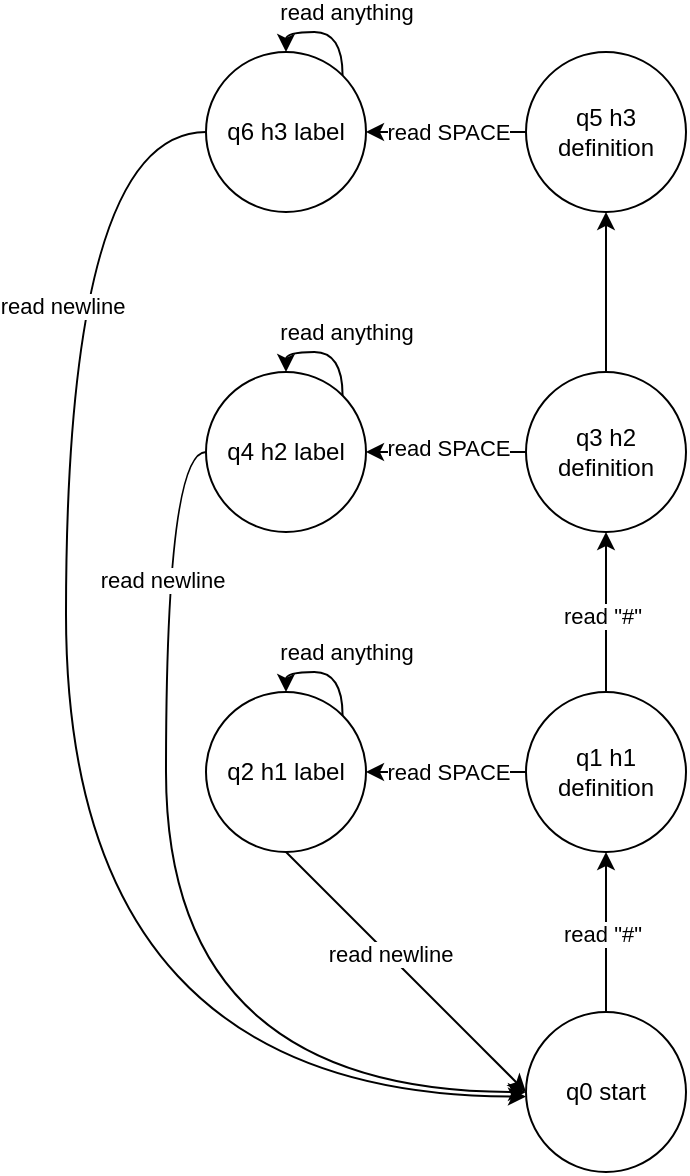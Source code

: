 <mxfile version="26.0.4" pages="2">
  <diagram name="Page-1" id="58cdce13-f638-feb5-8d6f-7d28b1aa9fa0">
    <mxGraphModel dx="1690" dy="1543" grid="1" gridSize="10" guides="1" tooltips="1" connect="1" arrows="1" fold="1" page="1" pageScale="1" pageWidth="1100" pageHeight="850" background="none" math="0" shadow="0">
      <root>
        <mxCell id="0" />
        <mxCell id="1" parent="0" />
        <mxCell id="nV5HL2pbcmDkugjoNV7n-3" style="edgeStyle=orthogonalEdgeStyle;rounded=0;orthogonalLoop=1;jettySize=auto;html=1;exitX=0.5;exitY=0;exitDx=0;exitDy=0;entryX=0.5;entryY=1;entryDx=0;entryDy=0;" edge="1" parent="1" source="nV5HL2pbcmDkugjoNV7n-1" target="nV5HL2pbcmDkugjoNV7n-2">
          <mxGeometry relative="1" as="geometry" />
        </mxCell>
        <mxCell id="nV5HL2pbcmDkugjoNV7n-4" value="read &quot;#&quot;" style="edgeLabel;html=1;align=center;verticalAlign=middle;resizable=0;points=[];" vertex="1" connectable="0" parent="nV5HL2pbcmDkugjoNV7n-3">
          <mxGeometry x="-0.016" y="2" relative="1" as="geometry">
            <mxPoint as="offset" />
          </mxGeometry>
        </mxCell>
        <mxCell id="nV5HL2pbcmDkugjoNV7n-1" value="q0 start" style="ellipse;whiteSpace=wrap;html=1;aspect=fixed;" vertex="1" parent="1">
          <mxGeometry x="80" y="320" width="80" height="80" as="geometry" />
        </mxCell>
        <mxCell id="nV5HL2pbcmDkugjoNV7n-9" style="edgeStyle=orthogonalEdgeStyle;rounded=0;orthogonalLoop=1;jettySize=auto;html=1;exitX=0.5;exitY=0;exitDx=0;exitDy=0;entryX=0.5;entryY=1;entryDx=0;entryDy=0;" edge="1" parent="1" source="nV5HL2pbcmDkugjoNV7n-2" target="nV5HL2pbcmDkugjoNV7n-8">
          <mxGeometry relative="1" as="geometry" />
        </mxCell>
        <mxCell id="nV5HL2pbcmDkugjoNV7n-10" value="read &quot;#&quot;" style="edgeLabel;html=1;align=center;verticalAlign=middle;resizable=0;points=[];" vertex="1" connectable="0" parent="nV5HL2pbcmDkugjoNV7n-9">
          <mxGeometry x="-0.046" y="2" relative="1" as="geometry">
            <mxPoint as="offset" />
          </mxGeometry>
        </mxCell>
        <mxCell id="nV5HL2pbcmDkugjoNV7n-16" style="edgeStyle=orthogonalEdgeStyle;rounded=0;orthogonalLoop=1;jettySize=auto;html=1;exitX=0;exitY=0.5;exitDx=0;exitDy=0;entryX=1;entryY=0.5;entryDx=0;entryDy=0;" edge="1" parent="1" source="nV5HL2pbcmDkugjoNV7n-2" target="nV5HL2pbcmDkugjoNV7n-13">
          <mxGeometry relative="1" as="geometry" />
        </mxCell>
        <mxCell id="nV5HL2pbcmDkugjoNV7n-17" value="read SPACE" style="edgeLabel;html=1;align=center;verticalAlign=middle;resizable=0;points=[];" vertex="1" connectable="0" parent="nV5HL2pbcmDkugjoNV7n-16">
          <mxGeometry x="-0.014" y="-2" relative="1" as="geometry">
            <mxPoint y="2" as="offset" />
          </mxGeometry>
        </mxCell>
        <mxCell id="nV5HL2pbcmDkugjoNV7n-2" value="q1 h1 definition" style="ellipse;whiteSpace=wrap;html=1;aspect=fixed;" vertex="1" parent="1">
          <mxGeometry x="80" y="160" width="80" height="80" as="geometry" />
        </mxCell>
        <mxCell id="nV5HL2pbcmDkugjoNV7n-24" style="edgeStyle=orthogonalEdgeStyle;rounded=0;orthogonalLoop=1;jettySize=auto;html=1;exitX=0;exitY=0.5;exitDx=0;exitDy=0;entryX=1;entryY=0.5;entryDx=0;entryDy=0;" edge="1" parent="1" source="nV5HL2pbcmDkugjoNV7n-8" target="nV5HL2pbcmDkugjoNV7n-20">
          <mxGeometry relative="1" as="geometry" />
        </mxCell>
        <mxCell id="nV5HL2pbcmDkugjoNV7n-25" value="read SPACE" style="edgeLabel;html=1;align=center;verticalAlign=middle;resizable=0;points=[];" vertex="1" connectable="0" parent="nV5HL2pbcmDkugjoNV7n-24">
          <mxGeometry x="-0.029" y="-2" relative="1" as="geometry">
            <mxPoint as="offset" />
          </mxGeometry>
        </mxCell>
        <mxCell id="nV5HL2pbcmDkugjoNV7n-33" style="edgeStyle=orthogonalEdgeStyle;rounded=0;orthogonalLoop=1;jettySize=auto;html=1;exitX=0.5;exitY=0;exitDx=0;exitDy=0;entryX=0.5;entryY=1;entryDx=0;entryDy=0;" edge="1" parent="1" source="nV5HL2pbcmDkugjoNV7n-8" target="nV5HL2pbcmDkugjoNV7n-29">
          <mxGeometry relative="1" as="geometry" />
        </mxCell>
        <mxCell id="nV5HL2pbcmDkugjoNV7n-8" value="q3 h2 definition" style="ellipse;whiteSpace=wrap;html=1;aspect=fixed;" vertex="1" parent="1">
          <mxGeometry x="80" width="80" height="80" as="geometry" />
        </mxCell>
        <mxCell id="nV5HL2pbcmDkugjoNV7n-18" style="rounded=0;orthogonalLoop=1;jettySize=auto;html=1;exitX=0.5;exitY=1;exitDx=0;exitDy=0;entryX=0;entryY=0.5;entryDx=0;entryDy=0;" edge="1" parent="1" source="nV5HL2pbcmDkugjoNV7n-13" target="nV5HL2pbcmDkugjoNV7n-1">
          <mxGeometry relative="1" as="geometry" />
        </mxCell>
        <mxCell id="nV5HL2pbcmDkugjoNV7n-19" value="read newline" style="edgeLabel;html=1;align=center;verticalAlign=middle;resizable=0;points=[];" vertex="1" connectable="0" parent="nV5HL2pbcmDkugjoNV7n-18">
          <mxGeometry x="-0.146" y="1" relative="1" as="geometry">
            <mxPoint as="offset" />
          </mxGeometry>
        </mxCell>
        <mxCell id="nV5HL2pbcmDkugjoNV7n-13" value="q2 h1 label" style="ellipse;whiteSpace=wrap;html=1;aspect=fixed;" vertex="1" parent="1">
          <mxGeometry x="-80" y="160" width="80" height="80" as="geometry" />
        </mxCell>
        <mxCell id="nV5HL2pbcmDkugjoNV7n-14" style="edgeStyle=orthogonalEdgeStyle;rounded=0;orthogonalLoop=1;jettySize=auto;html=1;exitX=1;exitY=0;exitDx=0;exitDy=0;entryX=0.5;entryY=0;entryDx=0;entryDy=0;curved=1;" edge="1" parent="1" source="nV5HL2pbcmDkugjoNV7n-13" target="nV5HL2pbcmDkugjoNV7n-13">
          <mxGeometry relative="1" as="geometry">
            <Array as="points">
              <mxPoint x="-12" y="150" />
              <mxPoint x="-40" y="150" />
            </Array>
          </mxGeometry>
        </mxCell>
        <mxCell id="nV5HL2pbcmDkugjoNV7n-15" value="read anything" style="edgeLabel;html=1;align=center;verticalAlign=middle;resizable=0;points=[];" vertex="1" connectable="0" parent="nV5HL2pbcmDkugjoNV7n-14">
          <mxGeometry x="0.019" y="3" relative="1" as="geometry">
            <mxPoint x="10" y="-13" as="offset" />
          </mxGeometry>
        </mxCell>
        <mxCell id="nV5HL2pbcmDkugjoNV7n-26" style="edgeStyle=orthogonalEdgeStyle;rounded=0;orthogonalLoop=1;jettySize=auto;html=1;exitX=0;exitY=0.5;exitDx=0;exitDy=0;entryX=0;entryY=0.5;entryDx=0;entryDy=0;curved=1;" edge="1" parent="1" source="nV5HL2pbcmDkugjoNV7n-20" target="nV5HL2pbcmDkugjoNV7n-1">
          <mxGeometry relative="1" as="geometry" />
        </mxCell>
        <mxCell id="nV5HL2pbcmDkugjoNV7n-27" value="read newline" style="edgeLabel;html=1;align=center;verticalAlign=middle;resizable=0;points=[];" vertex="1" connectable="0" parent="nV5HL2pbcmDkugjoNV7n-26">
          <mxGeometry x="-0.678" y="-2" relative="1" as="geometry">
            <mxPoint as="offset" />
          </mxGeometry>
        </mxCell>
        <mxCell id="nV5HL2pbcmDkugjoNV7n-20" value="q4 h2 label" style="ellipse;whiteSpace=wrap;html=1;aspect=fixed;" vertex="1" parent="1">
          <mxGeometry x="-80" width="80" height="80" as="geometry" />
        </mxCell>
        <mxCell id="nV5HL2pbcmDkugjoNV7n-21" style="edgeStyle=orthogonalEdgeStyle;rounded=0;orthogonalLoop=1;jettySize=auto;html=1;exitX=1;exitY=0;exitDx=0;exitDy=0;entryX=0.5;entryY=0;entryDx=0;entryDy=0;curved=1;" edge="1" parent="1" source="nV5HL2pbcmDkugjoNV7n-20" target="nV5HL2pbcmDkugjoNV7n-20">
          <mxGeometry relative="1" as="geometry">
            <Array as="points">
              <mxPoint x="-12" y="-10" />
              <mxPoint x="-40" y="-10" />
            </Array>
          </mxGeometry>
        </mxCell>
        <mxCell id="nV5HL2pbcmDkugjoNV7n-22" value="read anything" style="edgeLabel;html=1;align=center;verticalAlign=middle;resizable=0;points=[];" vertex="1" connectable="0" parent="nV5HL2pbcmDkugjoNV7n-21">
          <mxGeometry x="0.019" y="3" relative="1" as="geometry">
            <mxPoint x="10" y="-13" as="offset" />
          </mxGeometry>
        </mxCell>
        <mxCell id="nV5HL2pbcmDkugjoNV7n-34" style="edgeStyle=orthogonalEdgeStyle;rounded=0;orthogonalLoop=1;jettySize=auto;html=1;exitX=0;exitY=0.5;exitDx=0;exitDy=0;entryX=1;entryY=0.5;entryDx=0;entryDy=0;" edge="1" parent="1" source="nV5HL2pbcmDkugjoNV7n-29" target="nV5HL2pbcmDkugjoNV7n-30">
          <mxGeometry relative="1" as="geometry" />
        </mxCell>
        <mxCell id="nV5HL2pbcmDkugjoNV7n-35" value="read SPACE" style="edgeLabel;html=1;align=center;verticalAlign=middle;resizable=0;points=[];" vertex="1" connectable="0" parent="nV5HL2pbcmDkugjoNV7n-34">
          <mxGeometry x="0.064" y="-2" relative="1" as="geometry">
            <mxPoint x="3" y="2" as="offset" />
          </mxGeometry>
        </mxCell>
        <mxCell id="nV5HL2pbcmDkugjoNV7n-29" value="q5 h3 definition" style="ellipse;whiteSpace=wrap;html=1;aspect=fixed;" vertex="1" parent="1">
          <mxGeometry x="80" y="-160.03" width="80" height="80" as="geometry" />
        </mxCell>
        <mxCell id="nV5HL2pbcmDkugjoNV7n-36" style="edgeStyle=orthogonalEdgeStyle;rounded=0;orthogonalLoop=1;jettySize=auto;html=1;exitX=0;exitY=0.5;exitDx=0;exitDy=0;curved=1;" edge="1" parent="1" source="nV5HL2pbcmDkugjoNV7n-30">
          <mxGeometry relative="1" as="geometry">
            <mxPoint x="80" y="362.286" as="targetPoint" />
            <Array as="points">
              <mxPoint x="-150" y="-120" />
              <mxPoint x="-150" y="362" />
            </Array>
          </mxGeometry>
        </mxCell>
        <mxCell id="nV5HL2pbcmDkugjoNV7n-37" value="read newline" style="edgeLabel;html=1;align=center;verticalAlign=middle;resizable=0;points=[];" vertex="1" connectable="0" parent="nV5HL2pbcmDkugjoNV7n-36">
          <mxGeometry x="-0.599" y="-2" relative="1" as="geometry">
            <mxPoint as="offset" />
          </mxGeometry>
        </mxCell>
        <mxCell id="nV5HL2pbcmDkugjoNV7n-30" value="q6 h3 label" style="ellipse;whiteSpace=wrap;html=1;aspect=fixed;" vertex="1" parent="1">
          <mxGeometry x="-80" y="-160.03" width="80" height="80" as="geometry" />
        </mxCell>
        <mxCell id="nV5HL2pbcmDkugjoNV7n-31" style="edgeStyle=orthogonalEdgeStyle;rounded=0;orthogonalLoop=1;jettySize=auto;html=1;exitX=1;exitY=0;exitDx=0;exitDy=0;entryX=0.5;entryY=0;entryDx=0;entryDy=0;curved=1;" edge="1" parent="1" source="nV5HL2pbcmDkugjoNV7n-30" target="nV5HL2pbcmDkugjoNV7n-30">
          <mxGeometry relative="1" as="geometry">
            <Array as="points">
              <mxPoint x="-12" y="-170.03" />
              <mxPoint x="-40" y="-170.03" />
            </Array>
          </mxGeometry>
        </mxCell>
        <mxCell id="nV5HL2pbcmDkugjoNV7n-32" value="read anything" style="edgeLabel;html=1;align=center;verticalAlign=middle;resizable=0;points=[];" vertex="1" connectable="0" parent="nV5HL2pbcmDkugjoNV7n-31">
          <mxGeometry x="0.019" y="3" relative="1" as="geometry">
            <mxPoint x="10" y="-13" as="offset" />
          </mxGeometry>
        </mxCell>
      </root>
    </mxGraphModel>
  </diagram>
  <diagram id="GkBOB8bshMa1IGw9WA-R" name="Page-2">
    <mxGraphModel dx="5309" dy="3055" grid="1" gridSize="10" guides="1" tooltips="1" connect="1" arrows="1" fold="1" page="1" pageScale="1" pageWidth="1100" pageHeight="850" math="0" shadow="0">
      <root>
        <mxCell id="0" />
        <mxCell id="1" parent="0" />
        <mxCell id="rBGxycTvPe3GtGC3Vjkf-291" value="" style="rounded=0;whiteSpace=wrap;html=1;" vertex="1" parent="1">
          <mxGeometry x="1449.91" y="-190" width="1500.09" height="650" as="geometry" />
        </mxCell>
        <mxCell id="rBGxycTvPe3GtGC3Vjkf-289" value="" style="rounded=0;whiteSpace=wrap;html=1;" vertex="1" parent="1">
          <mxGeometry x="-245" y="540" width="3190" height="1490" as="geometry" />
        </mxCell>
        <mxCell id="rBGxycTvPe3GtGC3Vjkf-286" value="" style="rounded=0;whiteSpace=wrap;html=1;" vertex="1" parent="1">
          <mxGeometry x="-245" y="-190" width="1635" height="650" as="geometry" />
        </mxCell>
        <mxCell id="rBGxycTvPe3GtGC3Vjkf-102" value="1 byte" style="whiteSpace=wrap;html=1;aspect=fixed;" vertex="1" parent="1">
          <mxGeometry x="734.91" y="701.25" width="140" height="140" as="geometry" />
        </mxCell>
        <mxCell id="rBGxycTvPe3GtGC3Vjkf-14" value="" style="rounded=0;whiteSpace=wrap;html=1;" vertex="1" parent="1">
          <mxGeometry x="290" y="130" width="130" height="250" as="geometry" />
        </mxCell>
        <mxCell id="kcycf7f6CgGDffXkoRQT-20" value="" style="rounded=0;whiteSpace=wrap;html=1;" parent="1" vertex="1">
          <mxGeometry x="-20" y="130" width="310" height="250" as="geometry" />
        </mxCell>
        <mxCell id="kcycf7f6CgGDffXkoRQT-5" value="" style="rounded=0;whiteSpace=wrap;html=1;" parent="1" vertex="1">
          <mxGeometry x="-10" y="-100" width="700" height="150" as="geometry" />
        </mxCell>
        <mxCell id="rBGxycTvPe3GtGC3Vjkf-66" style="edgeStyle=orthogonalEdgeStyle;rounded=0;orthogonalLoop=1;jettySize=auto;html=1;exitX=0.5;exitY=1;exitDx=0;exitDy=0;entryX=0.5;entryY=0;entryDx=0;entryDy=0;strokeColor=#FF0000;" edge="1" parent="1" source="kcycf7f6CgGDffXkoRQT-2" target="kcycf7f6CgGDffXkoRQT-20">
          <mxGeometry relative="1" as="geometry" />
        </mxCell>
        <mxCell id="kcycf7f6CgGDffXkoRQT-2" value="8 bytes" style="whiteSpace=wrap;html=1;aspect=fixed;" parent="1" vertex="1">
          <mxGeometry x="90" y="-50" width="80" height="80" as="geometry" />
        </mxCell>
        <mxCell id="rBGxycTvPe3GtGC3Vjkf-54" style="edgeStyle=orthogonalEdgeStyle;rounded=0;orthogonalLoop=1;jettySize=auto;html=1;exitX=0.5;exitY=1;exitDx=0;exitDy=0;entryX=0.5;entryY=0;entryDx=0;entryDy=0;strokeColor=#FF0000;" edge="1" parent="1" source="kcycf7f6CgGDffXkoRQT-3" target="rBGxycTvPe3GtGC3Vjkf-20">
          <mxGeometry relative="1" as="geometry" />
        </mxCell>
        <mxCell id="kcycf7f6CgGDffXkoRQT-3" value="8 bytes" style="whiteSpace=wrap;html=1;aspect=fixed;" parent="1" vertex="1">
          <mxGeometry x="10" y="-50" width="80" height="80" as="geometry" />
        </mxCell>
        <mxCell id="rBGxycTvPe3GtGC3Vjkf-80" style="edgeStyle=orthogonalEdgeStyle;rounded=0;orthogonalLoop=1;jettySize=auto;html=1;exitX=0.5;exitY=1;exitDx=0;exitDy=0;entryX=0.5;entryY=0;entryDx=0;entryDy=0;strokeColor=#FF0000;" edge="1" parent="1" source="kcycf7f6CgGDffXkoRQT-4" target="rBGxycTvPe3GtGC3Vjkf-11">
          <mxGeometry relative="1" as="geometry">
            <Array as="points">
              <mxPoint x="290" y="90" />
              <mxPoint x="525" y="90" />
            </Array>
          </mxGeometry>
        </mxCell>
        <mxCell id="kcycf7f6CgGDffXkoRQT-4" value="8 bytes" style="whiteSpace=wrap;html=1;aspect=fixed;" parent="1" vertex="1">
          <mxGeometry x="250" y="-50" width="80" height="80" as="geometry" />
        </mxCell>
        <mxCell id="kcycf7f6CgGDffXkoRQT-6" value="struct session" style="text;html=1;align=center;verticalAlign=middle;resizable=0;points=[];autosize=1;strokeColor=none;fillColor=none;" parent="1" vertex="1">
          <mxGeometry y="-80" width="100" height="30" as="geometry" />
        </mxCell>
        <mxCell id="kcycf7f6CgGDffXkoRQT-21" value="&lt;b&gt;Array of keystroke structs&lt;/b&gt;" style="text;html=1;align=center;verticalAlign=middle;resizable=0;points=[];autosize=1;strokeColor=none;fillColor=none;" parent="1" vertex="1">
          <mxGeometry x="50" y="130" width="170" height="30" as="geometry" />
        </mxCell>
        <mxCell id="kcycf7f6CgGDffXkoRQT-41" style="edgeStyle=orthogonalEdgeStyle;rounded=0;orthogonalLoop=1;jettySize=auto;html=1;exitX=0.5;exitY=1;exitDx=0;exitDy=0;entryX=0.5;entryY=1;entryDx=0;entryDy=0;" parent="1" target="kcycf7f6CgGDffXkoRQT-35" edge="1">
          <mxGeometry relative="1" as="geometry">
            <Array as="points">
              <mxPoint x="600" y="340" />
              <mxPoint x="730" y="340" />
            </Array>
            <mxPoint x="600.0" y="290" as="sourcePoint" />
          </mxGeometry>
        </mxCell>
        <mxCell id="kcycf7f6CgGDffXkoRQT-69" value="keystrokes" style="text;html=1;align=center;verticalAlign=middle;resizable=0;points=[];autosize=1;strokeColor=none;fillColor=none;" parent="1" vertex="1">
          <mxGeometry x="90" y="-40" width="80" height="30" as="geometry" />
        </mxCell>
        <mxCell id="kcycf7f6CgGDffXkoRQT-70" value="# of keystrokes" style="text;html=1;align=center;verticalAlign=middle;resizable=0;points=[];autosize=1;strokeColor=none;fillColor=none;" parent="1" vertex="1">
          <mxGeometry y="-40" width="100" height="30" as="geometry" />
        </mxCell>
        <mxCell id="kcycf7f6CgGDffXkoRQT-112" value="&lt;font style=&quot;font-size: 18px;&quot;&gt;# read number of sessions&lt;/font&gt;&lt;div&gt;&lt;font size=&quot;3&quot;&gt;number_of_sessions = input_file.read(8)&lt;/font&gt;&lt;/div&gt;&lt;div&gt;&lt;font size=&quot;3&quot;&gt;sessions_read = 0&lt;/font&gt;&lt;/div&gt;&lt;div&gt;&lt;font size=&quot;3&quot;&gt;&lt;br&gt;&lt;/font&gt;&lt;/div&gt;&lt;div&gt;&lt;font size=&quot;3&quot;&gt;while sessions_read &amp;lt; number_of_sessions:&lt;/font&gt;&lt;/div&gt;&lt;div&gt;&lt;font size=&quot;3&quot;&gt;&lt;span style=&quot;white-space: pre;&quot;&gt;&#x9;&lt;/span&gt;# read number of keystrokes&lt;/font&gt;&lt;/div&gt;&lt;div&gt;&lt;font size=&quot;3&quot;&gt;&lt;span style=&quot;white-space: pre;&quot;&gt;&#x9;&lt;/span&gt;number_of_keystrokes = input_file.read(8)&lt;br&gt;&lt;/font&gt;&lt;/div&gt;&lt;div&gt;&lt;font size=&quot;3&quot;&gt;&lt;br&gt;&lt;/font&gt;&lt;/div&gt;&lt;div&gt;&lt;font size=&quot;3&quot;&gt;&lt;span style=&quot;white-space: pre;&quot;&gt;&#x9;&lt;/span&gt;# read&amp;nbsp; character for keystroke&lt;br&gt;&lt;/font&gt;&lt;/div&gt;&lt;div&gt;&lt;font size=&quot;3&quot;&gt;&lt;span style=&quot;white-space: pre;&quot;&gt;&#x9;&lt;/span&gt;character = input_file.read(1)&lt;br&gt;&lt;/font&gt;&lt;/div&gt;&lt;div&gt;&lt;br&gt;&lt;/div&gt;" style="text;html=1;align=left;verticalAlign=middle;resizable=0;points=[];autosize=1;strokeColor=none;fillColor=none;" parent="1" vertex="1">
          <mxGeometry x="1470" y="-125" width="360" height="220" as="geometry" />
        </mxCell>
        <mxCell id="rBGxycTvPe3GtGC3Vjkf-79" style="edgeStyle=orthogonalEdgeStyle;rounded=0;orthogonalLoop=1;jettySize=auto;html=1;exitX=0.5;exitY=1;exitDx=0;exitDy=0;entryX=0.5;entryY=0;entryDx=0;entryDy=0;strokeColor=#FF0000;" edge="1" parent="1" source="rBGxycTvPe3GtGC3Vjkf-1" target="rBGxycTvPe3GtGC3Vjkf-14">
          <mxGeometry relative="1" as="geometry">
            <Array as="points">
              <mxPoint x="210" y="110" />
              <mxPoint x="355" y="110" />
            </Array>
          </mxGeometry>
        </mxCell>
        <mxCell id="rBGxycTvPe3GtGC3Vjkf-1" value="8 bytes" style="whiteSpace=wrap;html=1;aspect=fixed;" vertex="1" parent="1">
          <mxGeometry x="170" y="-50" width="80" height="80" as="geometry" />
        </mxCell>
        <mxCell id="rBGxycTvPe3GtGC3Vjkf-2" value="time deltas&amp;nbsp;&lt;div&gt;length&lt;/div&gt;" style="text;html=1;align=center;verticalAlign=middle;resizable=0;points=[];autosize=1;strokeColor=none;fillColor=none;" vertex="1" parent="1">
          <mxGeometry x="170" y="-50" width="80" height="40" as="geometry" />
        </mxCell>
        <mxCell id="rBGxycTvPe3GtGC3Vjkf-82" style="edgeStyle=orthogonalEdgeStyle;rounded=0;orthogonalLoop=1;jettySize=auto;html=1;entryX=0.5;entryY=0;entryDx=0;entryDy=0;strokeColor=#FF0000;" edge="1" parent="1" source="rBGxycTvPe3GtGC3Vjkf-3" target="rBGxycTvPe3GtGC3Vjkf-33">
          <mxGeometry relative="1" as="geometry">
            <Array as="points">
              <mxPoint x="450" y="-120" />
              <mxPoint x="865" y="-120" />
            </Array>
          </mxGeometry>
        </mxCell>
        <mxCell id="rBGxycTvPe3GtGC3Vjkf-3" value="8 bytes" style="whiteSpace=wrap;html=1;aspect=fixed;" vertex="1" parent="1">
          <mxGeometry x="410" y="-50" width="80" height="80" as="geometry" />
        </mxCell>
        <mxCell id="rBGxycTvPe3GtGC3Vjkf-81" style="edgeStyle=orthogonalEdgeStyle;rounded=0;orthogonalLoop=1;jettySize=auto;html=1;exitX=0.5;exitY=1;exitDx=0;exitDy=0;entryX=0.5;entryY=0;entryDx=0;entryDy=0;strokeColor=#FF0000;" edge="1" parent="1" source="rBGxycTvPe3GtGC3Vjkf-4" target="rBGxycTvPe3GtGC3Vjkf-32">
          <mxGeometry relative="1" as="geometry">
            <Array as="points">
              <mxPoint x="370" y="70" />
              <mxPoint x="695" y="70" />
            </Array>
          </mxGeometry>
        </mxCell>
        <mxCell id="rBGxycTvPe3GtGC3Vjkf-4" value="8 bytes" style="whiteSpace=wrap;html=1;aspect=fixed;" vertex="1" parent="1">
          <mxGeometry x="330" y="-50" width="80" height="80" as="geometry" />
        </mxCell>
        <mxCell id="rBGxycTvPe3GtGC3Vjkf-72" style="edgeStyle=orthogonalEdgeStyle;rounded=0;orthogonalLoop=1;jettySize=auto;html=1;exitX=1;exitY=0.5;exitDx=0;exitDy=0;entryX=0.5;entryY=0;entryDx=0;entryDy=0;strokeColor=#FF0000;" edge="1" parent="1" source="rBGxycTvPe3GtGC3Vjkf-5" target="rBGxycTvPe3GtGC3Vjkf-40">
          <mxGeometry relative="1" as="geometry" />
        </mxCell>
        <mxCell id="rBGxycTvPe3GtGC3Vjkf-5" value="8 bytes" style="whiteSpace=wrap;html=1;aspect=fixed;" vertex="1" parent="1">
          <mxGeometry x="570" y="-50" width="80" height="80" as="geometry" />
        </mxCell>
        <mxCell id="rBGxycTvPe3GtGC3Vjkf-71" style="edgeStyle=orthogonalEdgeStyle;rounded=0;orthogonalLoop=1;jettySize=auto;html=1;exitX=0.5;exitY=0;exitDx=0;exitDy=0;entryX=0.5;entryY=0;entryDx=0;entryDy=0;strokeColor=#FF0000;" edge="1" parent="1" source="rBGxycTvPe3GtGC3Vjkf-6" target="rBGxycTvPe3GtGC3Vjkf-39">
          <mxGeometry relative="1" as="geometry" />
        </mxCell>
        <mxCell id="rBGxycTvPe3GtGC3Vjkf-6" value="8 bytes" style="whiteSpace=wrap;html=1;aspect=fixed;" vertex="1" parent="1">
          <mxGeometry x="490" y="-50" width="80" height="80" as="geometry" />
        </mxCell>
        <mxCell id="rBGxycTvPe3GtGC3Vjkf-7" value="dwell times" style="text;html=1;align=center;verticalAlign=middle;resizable=0;points=[];autosize=1;strokeColor=none;fillColor=none;" vertex="1" parent="1">
          <mxGeometry x="410" y="-50" width="80" height="30" as="geometry" />
        </mxCell>
        <mxCell id="rBGxycTvPe3GtGC3Vjkf-8" value="&lt;span style=&quot;color: rgb(0, 0, 0); font-family: Helvetica; font-size: 12px; font-style: normal; font-variant-ligatures: normal; font-variant-caps: normal; font-weight: 400; letter-spacing: normal; orphans: 2; text-align: center; text-indent: 0px; text-transform: none; widows: 2; word-spacing: 0px; -webkit-text-stroke-width: 0px; white-space: nowrap; background-color: rgb(251, 251, 251); text-decoration-thickness: initial; text-decoration-style: initial; text-decoration-color: initial; float: none; display: inline !important;&quot;&gt;flight times&lt;/span&gt;" style="text;whiteSpace=wrap;html=1;" vertex="1" parent="1">
          <mxGeometry x="580" y="-45" width="90" height="40" as="geometry" />
        </mxCell>
        <mxCell id="rBGxycTvPe3GtGC3Vjkf-9" value="dwell times&lt;div&gt;length&lt;/div&gt;" style="text;html=1;align=center;verticalAlign=middle;resizable=0;points=[];autosize=1;strokeColor=none;fillColor=none;" vertex="1" parent="1">
          <mxGeometry x="330" y="-50" width="80" height="40" as="geometry" />
        </mxCell>
        <mxCell id="rBGxycTvPe3GtGC3Vjkf-10" value="&lt;span style=&quot;color: rgb(0, 0, 0); font-family: Helvetica; font-size: 12px; font-style: normal; font-variant-ligatures: normal; font-variant-caps: normal; font-weight: 400; letter-spacing: normal; orphans: 2; text-align: center; text-indent: 0px; text-transform: none; widows: 2; word-spacing: 0px; -webkit-text-stroke-width: 0px; white-space: nowrap; background-color: rgb(251, 251, 251); text-decoration-thickness: initial; text-decoration-style: initial; text-decoration-color: initial; float: none; display: inline !important;&quot;&gt;flight times&lt;/span&gt;&lt;div style=&quot;forced-color-adjust: none; color: rgb(0, 0, 0); font-family: Helvetica; font-size: 12px; font-style: normal; font-variant-ligatures: normal; font-variant-caps: normal; font-weight: 400; letter-spacing: normal; orphans: 2; text-align: center; text-indent: 0px; text-transform: none; widows: 2; word-spacing: 0px; -webkit-text-stroke-width: 0px; white-space: nowrap; background-color: rgb(251, 251, 251); text-decoration-thickness: initial; text-decoration-style: initial; text-decoration-color: initial;&quot;&gt;length&lt;/div&gt;" style="text;whiteSpace=wrap;html=1;" vertex="1" parent="1">
          <mxGeometry x="500" y="-40" width="90" height="50" as="geometry" />
        </mxCell>
        <mxCell id="rBGxycTvPe3GtGC3Vjkf-11" value="" style="rounded=0;whiteSpace=wrap;html=1;" vertex="1" parent="1">
          <mxGeometry x="420" y="130" width="210" height="250" as="geometry" />
        </mxCell>
        <mxCell id="rBGxycTvPe3GtGC3Vjkf-12" value="&lt;b&gt;Array of unsigned longs&lt;/b&gt;" style="text;html=1;align=center;verticalAlign=middle;resizable=0;points=[];autosize=1;strokeColor=none;fillColor=none;" vertex="1" parent="1">
          <mxGeometry x="445" y="140" width="160" height="30" as="geometry" />
        </mxCell>
        <mxCell id="kcycf7f6CgGDffXkoRQT-72" value="time deltas" style="text;html=1;align=center;verticalAlign=middle;resizable=0;points=[];autosize=1;strokeColor=none;fillColor=none;" parent="1" vertex="1">
          <mxGeometry x="250" y="-50" width="80" height="30" as="geometry" />
        </mxCell>
        <mxCell id="rBGxycTvPe3GtGC3Vjkf-13" value="8 bytes&amp;nbsp;" style="whiteSpace=wrap;html=1;aspect=fixed;" vertex="1" parent="1">
          <mxGeometry x="315" y="210" width="80" height="80" as="geometry" />
        </mxCell>
        <mxCell id="rBGxycTvPe3GtGC3Vjkf-15" value="&lt;b&gt;a singular number&lt;/b&gt;" style="text;html=1;align=center;verticalAlign=middle;resizable=0;points=[];autosize=1;strokeColor=none;fillColor=none;" vertex="1" parent="1">
          <mxGeometry x="290" y="140" width="130" height="30" as="geometry" />
        </mxCell>
        <mxCell id="rBGxycTvPe3GtGC3Vjkf-20" value="" style="rounded=0;whiteSpace=wrap;html=1;" vertex="1" parent="1">
          <mxGeometry x="-150" y="130" width="130" height="250" as="geometry" />
        </mxCell>
        <mxCell id="rBGxycTvPe3GtGC3Vjkf-21" value="8 bytes&amp;nbsp;" style="whiteSpace=wrap;html=1;aspect=fixed;" vertex="1" parent="1">
          <mxGeometry x="-125" y="220" width="80" height="80" as="geometry" />
        </mxCell>
        <mxCell id="rBGxycTvPe3GtGC3Vjkf-22" value="&lt;b&gt;a singular number&lt;/b&gt;" style="text;html=1;align=center;verticalAlign=middle;resizable=0;points=[];autosize=1;strokeColor=none;fillColor=none;" vertex="1" parent="1">
          <mxGeometry x="-150" y="130" width="130" height="30" as="geometry" />
        </mxCell>
        <mxCell id="rBGxycTvPe3GtGC3Vjkf-24" value="size in bytes&amp;nbsp;&lt;div&gt;=&lt;div&gt;&amp;nbsp;8 * previously read number&lt;/div&gt;&lt;/div&gt;" style="text;html=1;align=center;verticalAlign=middle;resizable=0;points=[];autosize=1;strokeColor=none;fillColor=none;" vertex="1" parent="1">
          <mxGeometry x="445" y="210" width="170" height="60" as="geometry" />
        </mxCell>
        <mxCell id="rBGxycTvPe3GtGC3Vjkf-26" value="size in bytes&amp;nbsp;&lt;div&gt;=&lt;div&gt;&amp;nbsp;17 * previously read number&lt;/div&gt;&lt;/div&gt;" style="text;html=1;align=center;verticalAlign=middle;resizable=0;points=[];autosize=1;strokeColor=none;fillColor=none;" vertex="1" parent="1">
          <mxGeometry x="45" y="150" width="180" height="60" as="geometry" />
        </mxCell>
        <mxCell id="rBGxycTvPe3GtGC3Vjkf-30" value="amount of&amp;nbsp;&lt;div&gt;keystrokes&lt;div&gt;to read&lt;/div&gt;&lt;/div&gt;" style="text;html=1;align=center;verticalAlign=middle;resizable=0;points=[];autosize=1;strokeColor=none;fillColor=none;" vertex="1" parent="1">
          <mxGeometry x="-125" y="310" width="80" height="60" as="geometry" />
        </mxCell>
        <mxCell id="rBGxycTvPe3GtGC3Vjkf-31" value="amount of unsigned&lt;div&gt;longs to read&lt;/div&gt;" style="text;html=1;align=center;verticalAlign=middle;resizable=0;points=[];autosize=1;strokeColor=none;fillColor=none;" vertex="1" parent="1">
          <mxGeometry x="290" y="290" width="130" height="40" as="geometry" />
        </mxCell>
        <mxCell id="rBGxycTvPe3GtGC3Vjkf-32" value="" style="rounded=0;whiteSpace=wrap;html=1;" vertex="1" parent="1">
          <mxGeometry x="630" y="130" width="130" height="250" as="geometry" />
        </mxCell>
        <mxCell id="rBGxycTvPe3GtGC3Vjkf-33" value="" style="rounded=0;whiteSpace=wrap;html=1;" vertex="1" parent="1">
          <mxGeometry x="760" y="130" width="210" height="250" as="geometry" />
        </mxCell>
        <mxCell id="rBGxycTvPe3GtGC3Vjkf-34" value="&lt;b&gt;Array of unsigned longs&lt;/b&gt;" style="text;html=1;align=center;verticalAlign=middle;resizable=0;points=[];autosize=1;strokeColor=none;fillColor=none;" vertex="1" parent="1">
          <mxGeometry x="780" y="140" width="160" height="30" as="geometry" />
        </mxCell>
        <mxCell id="rBGxycTvPe3GtGC3Vjkf-35" value="8 bytes&amp;nbsp;" style="whiteSpace=wrap;html=1;aspect=fixed;" vertex="1" parent="1">
          <mxGeometry x="655" y="210" width="80" height="80" as="geometry" />
        </mxCell>
        <mxCell id="rBGxycTvPe3GtGC3Vjkf-36" value="&lt;b&gt;a singular number&lt;/b&gt;" style="text;html=1;align=center;verticalAlign=middle;resizable=0;points=[];autosize=1;strokeColor=none;fillColor=none;" vertex="1" parent="1">
          <mxGeometry x="630" y="140" width="130" height="30" as="geometry" />
        </mxCell>
        <mxCell id="rBGxycTvPe3GtGC3Vjkf-37" value="size in bytes&amp;nbsp;&lt;div&gt;=&lt;div&gt;&amp;nbsp;8 * previously read number&lt;/div&gt;&lt;/div&gt;" style="text;html=1;align=center;verticalAlign=middle;resizable=0;points=[];autosize=1;strokeColor=none;fillColor=none;" vertex="1" parent="1">
          <mxGeometry x="780" y="220" width="170" height="60" as="geometry" />
        </mxCell>
        <mxCell id="rBGxycTvPe3GtGC3Vjkf-38" value="amount of unsigned&lt;div&gt;longs to read&lt;/div&gt;" style="text;html=1;align=center;verticalAlign=middle;resizable=0;points=[];autosize=1;strokeColor=none;fillColor=none;" vertex="1" parent="1">
          <mxGeometry x="630" y="290" width="130" height="40" as="geometry" />
        </mxCell>
        <mxCell id="rBGxycTvPe3GtGC3Vjkf-39" value="" style="rounded=0;whiteSpace=wrap;html=1;" vertex="1" parent="1">
          <mxGeometry x="970" y="130" width="130" height="250" as="geometry" />
        </mxCell>
        <mxCell id="rBGxycTvPe3GtGC3Vjkf-40" value="" style="rounded=0;whiteSpace=wrap;html=1;" vertex="1" parent="1">
          <mxGeometry x="1100" y="130" width="210" height="250" as="geometry" />
        </mxCell>
        <mxCell id="rBGxycTvPe3GtGC3Vjkf-41" value="&lt;b&gt;Array of unsigned longs&lt;/b&gt;" style="text;html=1;align=center;verticalAlign=middle;resizable=0;points=[];autosize=1;strokeColor=none;fillColor=none;" vertex="1" parent="1">
          <mxGeometry x="1130" y="130" width="160" height="30" as="geometry" />
        </mxCell>
        <mxCell id="rBGxycTvPe3GtGC3Vjkf-42" value="8 bytes&amp;nbsp;" style="whiteSpace=wrap;html=1;aspect=fixed;" vertex="1" parent="1">
          <mxGeometry x="995" y="210" width="80" height="80" as="geometry" />
        </mxCell>
        <mxCell id="rBGxycTvPe3GtGC3Vjkf-43" value="&lt;b&gt;a singular number&lt;/b&gt;" style="text;html=1;align=center;verticalAlign=middle;resizable=0;points=[];autosize=1;strokeColor=none;fillColor=none;" vertex="1" parent="1">
          <mxGeometry x="970" y="140" width="130" height="30" as="geometry" />
        </mxCell>
        <mxCell id="rBGxycTvPe3GtGC3Vjkf-44" value="size in bytes&amp;nbsp;&lt;div&gt;=&lt;div&gt;&amp;nbsp;8 * previously read number&lt;/div&gt;&lt;/div&gt;" style="text;html=1;align=center;verticalAlign=middle;resizable=0;points=[];autosize=1;strokeColor=none;fillColor=none;" vertex="1" parent="1">
          <mxGeometry x="1120" y="220" width="170" height="60" as="geometry" />
        </mxCell>
        <mxCell id="rBGxycTvPe3GtGC3Vjkf-45" value="amount of unsigned&lt;div&gt;longs to read&lt;/div&gt;" style="text;html=1;align=center;verticalAlign=middle;resizable=0;points=[];autosize=1;strokeColor=none;fillColor=none;" vertex="1" parent="1">
          <mxGeometry x="970" y="330" width="130" height="40" as="geometry" />
        </mxCell>
        <mxCell id="kcycf7f6CgGDffXkoRQT-19" value="8 bytes&amp;nbsp;" style="whiteSpace=wrap;html=1;aspect=fixed;" parent="1" vertex="1">
          <mxGeometry x="95" y="240" width="80" height="80" as="geometry" />
        </mxCell>
        <mxCell id="rBGxycTvPe3GtGC3Vjkf-74" value="" style="swimlane;startSize=0;" vertex="1" parent="1">
          <mxGeometry y="210" width="270" height="160" as="geometry" />
        </mxCell>
        <mxCell id="rBGxycTvPe3GtGC3Vjkf-28" value="&lt;div&gt;press&lt;/div&gt;&lt;div&gt;timestamp&lt;/div&gt;" style="text;html=1;align=center;verticalAlign=middle;resizable=0;points=[];autosize=1;strokeColor=none;fillColor=none;" vertex="1" parent="rBGxycTvPe3GtGC3Vjkf-74">
          <mxGeometry x="95" y="110" width="80" height="40" as="geometry" />
        </mxCell>
        <mxCell id="rBGxycTvPe3GtGC3Vjkf-27" value="keystroke&lt;div&gt;char&lt;/div&gt;" style="text;html=1;align=center;verticalAlign=middle;resizable=0;points=[];autosize=1;strokeColor=none;fillColor=none;" vertex="1" parent="rBGxycTvPe3GtGC3Vjkf-74">
          <mxGeometry x="20" y="110" width="70" height="40" as="geometry" />
        </mxCell>
        <mxCell id="kcycf7f6CgGDffXkoRQT-18" value="1 byte" style="whiteSpace=wrap;html=1;aspect=fixed;" parent="rBGxycTvPe3GtGC3Vjkf-74" vertex="1">
          <mxGeometry x="10" y="30" width="80" height="80" as="geometry" />
        </mxCell>
        <mxCell id="rBGxycTvPe3GtGC3Vjkf-75" value="struct keystroke" style="text;html=1;align=center;verticalAlign=middle;resizable=0;points=[];autosize=1;strokeColor=none;fillColor=none;" vertex="1" parent="1">
          <mxGeometry x="-5" y="210" width="110" height="30" as="geometry" />
        </mxCell>
        <mxCell id="rBGxycTvPe3GtGC3Vjkf-76" value="8 bytes&amp;nbsp;" style="whiteSpace=wrap;html=1;aspect=fixed;" vertex="1" parent="1">
          <mxGeometry x="180" y="240" width="80" height="80" as="geometry" />
        </mxCell>
        <mxCell id="rBGxycTvPe3GtGC3Vjkf-77" value="release&amp;nbsp;&lt;div&gt;timestamp&lt;/div&gt;" style="text;html=1;align=center;verticalAlign=middle;resizable=0;points=[];autosize=1;strokeColor=none;fillColor=none;" vertex="1" parent="1">
          <mxGeometry x="180" y="320" width="80" height="40" as="geometry" />
        </mxCell>
        <mxCell id="rBGxycTvPe3GtGC3Vjkf-83" value="" style="shape=waypoint;sketch=0;size=6;pointerEvents=1;points=[];fillColor=none;resizable=0;rotatable=0;perimeter=centerPerimeter;snapToPoint=1;" vertex="1" parent="1">
          <mxGeometry x="634.91" y="761.25" width="20" height="20" as="geometry" />
        </mxCell>
        <mxCell id="rBGxycTvPe3GtGC3Vjkf-84" value="" style="shape=waypoint;sketch=0;size=6;pointerEvents=1;points=[];fillColor=none;resizable=0;rotatable=0;perimeter=centerPerimeter;snapToPoint=1;" vertex="1" parent="1">
          <mxGeometry x="664.91" y="761.25" width="20" height="20" as="geometry" />
        </mxCell>
        <mxCell id="rBGxycTvPe3GtGC3Vjkf-85" value="" style="shape=waypoint;sketch=0;size=6;pointerEvents=1;points=[];fillColor=none;resizable=0;rotatable=0;perimeter=centerPerimeter;snapToPoint=1;" vertex="1" parent="1">
          <mxGeometry x="694.91" y="761.25" width="20" height="20" as="geometry" />
        </mxCell>
        <mxCell id="rBGxycTvPe3GtGC3Vjkf-282" style="edgeStyle=orthogonalEdgeStyle;rounded=0;orthogonalLoop=1;jettySize=auto;html=1;exitX=0;exitY=0.5;exitDx=0;exitDy=0;strokeColor=#FF0000;" edge="1" parent="1" source="rBGxycTvPe3GtGC3Vjkf-87">
          <mxGeometry relative="1" as="geometry">
            <mxPoint x="-5.09" y="1461.25" as="targetPoint" />
            <Array as="points">
              <mxPoint x="-105.09" y="771.25" />
              <mxPoint x="-105.09" y="1461.25" />
            </Array>
          </mxGeometry>
        </mxCell>
        <mxCell id="rBGxycTvPe3GtGC3Vjkf-283" value="&lt;font style=&quot;font-size: 24px;&quot; color=&quot;#ff0000&quot;&gt;how many session&lt;/font&gt;&lt;div&gt;&lt;font style=&quot;font-size: 24px;&quot; color=&quot;#ff0000&quot;&gt;structs?&lt;/font&gt;&lt;/div&gt;" style="edgeLabel;html=1;align=center;verticalAlign=middle;resizable=0;points=[];" vertex="1" connectable="0" parent="rBGxycTvPe3GtGC3Vjkf-282">
          <mxGeometry x="-0.003" y="4" relative="1" as="geometry">
            <mxPoint y="-1" as="offset" />
          </mxGeometry>
        </mxCell>
        <mxCell id="rBGxycTvPe3GtGC3Vjkf-87" value="8 bytes" style="whiteSpace=wrap;html=1;aspect=fixed;" vertex="1" parent="1">
          <mxGeometry x="-85.09" y="701.25" width="140" height="140" as="geometry" />
        </mxCell>
        <mxCell id="rBGxycTvPe3GtGC3Vjkf-88" value="8 bytes" style="whiteSpace=wrap;html=1;aspect=fixed;" vertex="1" parent="1">
          <mxGeometry x="54.91" y="701.25" width="140" height="140" as="geometry" />
        </mxCell>
        <mxCell id="rBGxycTvPe3GtGC3Vjkf-89" value="# of sessions" style="text;html=1;align=center;verticalAlign=middle;resizable=0;points=[];autosize=1;strokeColor=none;fillColor=none;" vertex="1" parent="1">
          <mxGeometry x="-60.09" y="711.25" width="90" height="30" as="geometry" />
        </mxCell>
        <mxCell id="rBGxycTvPe3GtGC3Vjkf-90" value="session 1&lt;div&gt;# of keystrokes&lt;/div&gt;" style="text;html=1;align=center;verticalAlign=middle;resizable=0;points=[];autosize=1;strokeColor=none;fillColor=none;" vertex="1" parent="1">
          <mxGeometry x="74.91" y="706.25" width="100" height="40" as="geometry" />
        </mxCell>
        <mxCell id="rBGxycTvPe3GtGC3Vjkf-91" value="1 byte" style="whiteSpace=wrap;html=1;aspect=fixed;" vertex="1" parent="1">
          <mxGeometry x="194.91" y="701.25" width="140" height="140" as="geometry" />
        </mxCell>
        <mxCell id="rBGxycTvPe3GtGC3Vjkf-92" value="session 1&lt;div&gt;keystroke #1 char&lt;/div&gt;" style="text;html=1;align=center;verticalAlign=middle;resizable=0;points=[];autosize=1;strokeColor=none;fillColor=none;" vertex="1" parent="1">
          <mxGeometry x="204.91" y="706.25" width="120" height="40" as="geometry" />
        </mxCell>
        <mxCell id="rBGxycTvPe3GtGC3Vjkf-93" value="8 bytes" style="whiteSpace=wrap;html=1;aspect=fixed;" vertex="1" parent="1">
          <mxGeometry x="334.91" y="701.25" width="140" height="140" as="geometry" />
        </mxCell>
        <mxCell id="rBGxycTvPe3GtGC3Vjkf-94" value="session 1&lt;div&gt;keystroke #1 press&lt;/div&gt;&lt;div&gt;timestamp&lt;/div&gt;" style="text;html=1;align=center;verticalAlign=middle;resizable=0;points=[];autosize=1;strokeColor=none;fillColor=none;" vertex="1" parent="1">
          <mxGeometry x="344.91" y="701.25" width="120" height="60" as="geometry" />
        </mxCell>
        <mxCell id="rBGxycTvPe3GtGC3Vjkf-95" value="8 bytes" style="whiteSpace=wrap;html=1;aspect=fixed;" vertex="1" parent="1">
          <mxGeometry x="474.91" y="701.25" width="140" height="140" as="geometry" />
        </mxCell>
        <mxCell id="rBGxycTvPe3GtGC3Vjkf-96" value="session 1&lt;div&gt;keystroke #1 release&lt;/div&gt;&lt;div&gt;timestamp&lt;/div&gt;" style="text;html=1;align=center;verticalAlign=middle;resizable=0;points=[];autosize=1;strokeColor=none;fillColor=none;" vertex="1" parent="1">
          <mxGeometry x="479.91" y="701.25" width="130" height="60" as="geometry" />
        </mxCell>
        <mxCell id="rBGxycTvPe3GtGC3Vjkf-97" value="session 1&lt;div&gt;keystroke #n char&lt;/div&gt;" style="text;html=1;align=center;verticalAlign=middle;resizable=0;points=[];autosize=1;strokeColor=none;fillColor=none;" vertex="1" parent="1">
          <mxGeometry x="744.91" y="706.25" width="120" height="40" as="geometry" />
        </mxCell>
        <mxCell id="rBGxycTvPe3GtGC3Vjkf-98" value="8 bytes" style="whiteSpace=wrap;html=1;aspect=fixed;" vertex="1" parent="1">
          <mxGeometry x="874.91" y="701.25" width="140" height="140" as="geometry" />
        </mxCell>
        <mxCell id="rBGxycTvPe3GtGC3Vjkf-99" value="session 1&lt;div&gt;keystroke #n press&lt;/div&gt;&lt;div&gt;timestamp&lt;/div&gt;" style="text;html=1;align=center;verticalAlign=middle;resizable=0;points=[];autosize=1;strokeColor=none;fillColor=none;" vertex="1" parent="1">
          <mxGeometry x="884.91" y="701.25" width="120" height="60" as="geometry" />
        </mxCell>
        <mxCell id="rBGxycTvPe3GtGC3Vjkf-100" value="8 bytes" style="whiteSpace=wrap;html=1;aspect=fixed;" vertex="1" parent="1">
          <mxGeometry x="1014.91" y="701.25" width="140" height="140" as="geometry" />
        </mxCell>
        <mxCell id="rBGxycTvPe3GtGC3Vjkf-101" value="session 1&lt;div&gt;keystroke #n release&lt;/div&gt;&lt;div&gt;timestamp&lt;/div&gt;" style="text;html=1;align=center;verticalAlign=middle;resizable=0;points=[];autosize=1;strokeColor=none;fillColor=none;" vertex="1" parent="1">
          <mxGeometry x="1019.91" y="701.25" width="130" height="60" as="geometry" />
        </mxCell>
        <mxCell id="rBGxycTvPe3GtGC3Vjkf-103" value="8 bytes" style="whiteSpace=wrap;html=1;aspect=fixed;" vertex="1" parent="1">
          <mxGeometry x="1154.91" y="701.25" width="140" height="140" as="geometry" />
        </mxCell>
        <mxCell id="rBGxycTvPe3GtGC3Vjkf-104" value="session 1&lt;div&gt;time deltas length&lt;/div&gt;" style="text;html=1;align=center;verticalAlign=middle;resizable=0;points=[];autosize=1;strokeColor=none;fillColor=none;" vertex="1" parent="1">
          <mxGeometry x="1164.91" y="706.25" width="120" height="40" as="geometry" />
        </mxCell>
        <mxCell id="rBGxycTvPe3GtGC3Vjkf-105" value="8 bytes" style="whiteSpace=wrap;html=1;aspect=fixed;" vertex="1" parent="1">
          <mxGeometry x="1294.91" y="701.25" width="140" height="140" as="geometry" />
        </mxCell>
        <mxCell id="rBGxycTvPe3GtGC3Vjkf-106" value="session 1&lt;div&gt;time delta #1&lt;/div&gt;" style="text;html=1;align=center;verticalAlign=middle;resizable=0;points=[];autosize=1;strokeColor=none;fillColor=none;" vertex="1" parent="1">
          <mxGeometry x="1319.91" y="706.25" width="90" height="40" as="geometry" />
        </mxCell>
        <mxCell id="rBGxycTvPe3GtGC3Vjkf-110" value="" style="shape=waypoint;sketch=0;size=6;pointerEvents=1;points=[];fillColor=none;resizable=0;rotatable=0;perimeter=centerPerimeter;snapToPoint=1;" vertex="1" parent="1">
          <mxGeometry x="1454.91" y="761.25" width="20" height="20" as="geometry" />
        </mxCell>
        <mxCell id="rBGxycTvPe3GtGC3Vjkf-111" value="" style="shape=waypoint;sketch=0;size=6;pointerEvents=1;points=[];fillColor=none;resizable=0;rotatable=0;perimeter=centerPerimeter;snapToPoint=1;" vertex="1" parent="1">
          <mxGeometry x="1484.91" y="761.25" width="20" height="20" as="geometry" />
        </mxCell>
        <mxCell id="rBGxycTvPe3GtGC3Vjkf-112" value="" style="shape=waypoint;sketch=0;size=6;pointerEvents=1;points=[];fillColor=none;resizable=0;rotatable=0;perimeter=centerPerimeter;snapToPoint=1;" vertex="1" parent="1">
          <mxGeometry x="1514.91" y="761.25" width="20" height="20" as="geometry" />
        </mxCell>
        <mxCell id="rBGxycTvPe3GtGC3Vjkf-113" value="8 bytes" style="whiteSpace=wrap;html=1;aspect=fixed;" vertex="1" parent="1">
          <mxGeometry x="1554.91" y="701.25" width="140" height="140" as="geometry" />
        </mxCell>
        <mxCell id="rBGxycTvPe3GtGC3Vjkf-114" value="session 1&lt;div&gt;time delta #n&lt;/div&gt;" style="text;html=1;align=center;verticalAlign=middle;resizable=0;points=[];autosize=1;strokeColor=none;fillColor=none;" vertex="1" parent="1">
          <mxGeometry x="1579.91" y="706.25" width="90" height="40" as="geometry" />
        </mxCell>
        <mxCell id="rBGxycTvPe3GtGC3Vjkf-115" value="&lt;font color=&quot;#ff0000&quot;&gt;read some&lt;/font&gt;&lt;div&gt;&lt;font color=&quot;#ff0000&quot;&gt;non-constant&lt;/font&gt;&lt;/div&gt;&lt;div&gt;&lt;font color=&quot;#ff0000&quot;&gt;number of&amp;nbsp;&lt;/font&gt;&lt;/div&gt;&lt;div&gt;&lt;font color=&quot;#ff0000&quot;&gt;keystrokes&lt;/font&gt;&lt;/div&gt;" style="text;html=1;align=center;verticalAlign=middle;resizable=0;points=[];autosize=1;strokeColor=none;fillColor=none;" vertex="1" parent="1">
          <mxGeometry x="629.91" y="691.25" width="90" height="70" as="geometry" />
        </mxCell>
        <mxCell id="rBGxycTvPe3GtGC3Vjkf-116" value="&lt;font color=&quot;#ff0000&quot;&gt;read some&lt;/font&gt;&lt;div&gt;&lt;font color=&quot;#ff0000&quot;&gt;non-constant&lt;/font&gt;&lt;/div&gt;&lt;div&gt;&lt;font color=&quot;#ff0000&quot;&gt;number of&amp;nbsp;&lt;/font&gt;&lt;/div&gt;&lt;div&gt;&lt;font color=&quot;#ff0000&quot;&gt;deltas&lt;/font&gt;&lt;/div&gt;" style="text;html=1;align=center;verticalAlign=middle;resizable=0;points=[];autosize=1;strokeColor=none;fillColor=none;" vertex="1" parent="1">
          <mxGeometry x="1449.91" y="696.25" width="90" height="70" as="geometry" />
        </mxCell>
        <mxCell id="rBGxycTvPe3GtGC3Vjkf-117" value="8 bytes" style="whiteSpace=wrap;html=1;aspect=fixed;" vertex="1" parent="1">
          <mxGeometry x="1694.91" y="701.25" width="140" height="140" as="geometry" />
        </mxCell>
        <mxCell id="rBGxycTvPe3GtGC3Vjkf-118" value="session 1&lt;div&gt;dwell times length&lt;/div&gt;" style="text;html=1;align=center;verticalAlign=middle;resizable=0;points=[];autosize=1;strokeColor=none;fillColor=none;" vertex="1" parent="1">
          <mxGeometry x="1704.91" y="706.25" width="120" height="40" as="geometry" />
        </mxCell>
        <mxCell id="rBGxycTvPe3GtGC3Vjkf-119" value="8 bytes" style="whiteSpace=wrap;html=1;aspect=fixed;" vertex="1" parent="1">
          <mxGeometry x="1834.91" y="701.25" width="140" height="140" as="geometry" />
        </mxCell>
        <mxCell id="rBGxycTvPe3GtGC3Vjkf-120" value="session 1&lt;div&gt;dwell time #1&lt;/div&gt;" style="text;html=1;align=center;verticalAlign=middle;resizable=0;points=[];autosize=1;strokeColor=none;fillColor=none;" vertex="1" parent="1">
          <mxGeometry x="1859.91" y="706.25" width="90" height="40" as="geometry" />
        </mxCell>
        <mxCell id="rBGxycTvPe3GtGC3Vjkf-121" value="" style="shape=waypoint;sketch=0;size=6;pointerEvents=1;points=[];fillColor=none;resizable=0;rotatable=0;perimeter=centerPerimeter;snapToPoint=1;" vertex="1" parent="1">
          <mxGeometry x="1994.91" y="761.25" width="20" height="20" as="geometry" />
        </mxCell>
        <mxCell id="rBGxycTvPe3GtGC3Vjkf-122" value="" style="shape=waypoint;sketch=0;size=6;pointerEvents=1;points=[];fillColor=none;resizable=0;rotatable=0;perimeter=centerPerimeter;snapToPoint=1;" vertex="1" parent="1">
          <mxGeometry x="2024.91" y="761.25" width="20" height="20" as="geometry" />
        </mxCell>
        <mxCell id="rBGxycTvPe3GtGC3Vjkf-123" value="" style="shape=waypoint;sketch=0;size=6;pointerEvents=1;points=[];fillColor=none;resizable=0;rotatable=0;perimeter=centerPerimeter;snapToPoint=1;" vertex="1" parent="1">
          <mxGeometry x="2054.91" y="761.25" width="20" height="20" as="geometry" />
        </mxCell>
        <mxCell id="rBGxycTvPe3GtGC3Vjkf-124" value="8 bytes" style="whiteSpace=wrap;html=1;aspect=fixed;" vertex="1" parent="1">
          <mxGeometry x="2094.91" y="701.25" width="140" height="140" as="geometry" />
        </mxCell>
        <mxCell id="rBGxycTvPe3GtGC3Vjkf-125" value="session 1&lt;div&gt;dwell time #n&lt;/div&gt;" style="text;html=1;align=center;verticalAlign=middle;resizable=0;points=[];autosize=1;strokeColor=none;fillColor=none;" vertex="1" parent="1">
          <mxGeometry x="2119.91" y="706.25" width="90" height="40" as="geometry" />
        </mxCell>
        <mxCell id="rBGxycTvPe3GtGC3Vjkf-126" value="&lt;font color=&quot;#ff0000&quot;&gt;read some&lt;/font&gt;&lt;div&gt;&lt;font color=&quot;#ff0000&quot;&gt;non-constant&lt;/font&gt;&lt;/div&gt;&lt;div&gt;&lt;font color=&quot;#ff0000&quot;&gt;number of&amp;nbsp;&lt;/font&gt;&lt;/div&gt;&lt;div&gt;&lt;font color=&quot;#ff0000&quot;&gt;dwell times&lt;/font&gt;&lt;/div&gt;" style="text;html=1;align=center;verticalAlign=middle;resizable=0;points=[];autosize=1;strokeColor=none;fillColor=none;" vertex="1" parent="1">
          <mxGeometry x="1989.91" y="696.25" width="90" height="70" as="geometry" />
        </mxCell>
        <mxCell id="rBGxycTvPe3GtGC3Vjkf-127" value="8 bytes" style="whiteSpace=wrap;html=1;aspect=fixed;" vertex="1" parent="1">
          <mxGeometry x="2234.91" y="701.25" width="140" height="140" as="geometry" />
        </mxCell>
        <mxCell id="rBGxycTvPe3GtGC3Vjkf-128" value="session 1&lt;div&gt;flight times length&lt;/div&gt;" style="text;html=1;align=center;verticalAlign=middle;resizable=0;points=[];autosize=1;strokeColor=none;fillColor=none;" vertex="1" parent="1">
          <mxGeometry x="2244.91" y="706.25" width="120" height="40" as="geometry" />
        </mxCell>
        <mxCell id="rBGxycTvPe3GtGC3Vjkf-129" value="8 bytes" style="whiteSpace=wrap;html=1;aspect=fixed;" vertex="1" parent="1">
          <mxGeometry x="2374.91" y="701.25" width="140" height="140" as="geometry" />
        </mxCell>
        <mxCell id="rBGxycTvPe3GtGC3Vjkf-130" value="session 1&lt;div&gt;flight time #1&lt;/div&gt;" style="text;html=1;align=center;verticalAlign=middle;resizable=0;points=[];autosize=1;strokeColor=none;fillColor=none;" vertex="1" parent="1">
          <mxGeometry x="2399.91" y="706.25" width="90" height="40" as="geometry" />
        </mxCell>
        <mxCell id="rBGxycTvPe3GtGC3Vjkf-131" value="" style="shape=waypoint;sketch=0;size=6;pointerEvents=1;points=[];fillColor=none;resizable=0;rotatable=0;perimeter=centerPerimeter;snapToPoint=1;" vertex="1" parent="1">
          <mxGeometry x="2534.91" y="761.25" width="20" height="20" as="geometry" />
        </mxCell>
        <mxCell id="rBGxycTvPe3GtGC3Vjkf-132" value="" style="shape=waypoint;sketch=0;size=6;pointerEvents=1;points=[];fillColor=none;resizable=0;rotatable=0;perimeter=centerPerimeter;snapToPoint=1;" vertex="1" parent="1">
          <mxGeometry x="2564.91" y="761.25" width="20" height="20" as="geometry" />
        </mxCell>
        <mxCell id="rBGxycTvPe3GtGC3Vjkf-133" value="" style="shape=waypoint;sketch=0;size=6;pointerEvents=1;points=[];fillColor=none;resizable=0;rotatable=0;perimeter=centerPerimeter;snapToPoint=1;" vertex="1" parent="1">
          <mxGeometry x="2594.91" y="761.25" width="20" height="20" as="geometry" />
        </mxCell>
        <mxCell id="rBGxycTvPe3GtGC3Vjkf-134" value="8 bytes" style="whiteSpace=wrap;html=1;aspect=fixed;" vertex="1" parent="1">
          <mxGeometry x="2634.91" y="701.25" width="140" height="140" as="geometry" />
        </mxCell>
        <mxCell id="rBGxycTvPe3GtGC3Vjkf-135" value="session 1&lt;div&gt;flight time #n&lt;/div&gt;" style="text;html=1;align=center;verticalAlign=middle;resizable=0;points=[];autosize=1;strokeColor=none;fillColor=none;" vertex="1" parent="1">
          <mxGeometry x="2659.91" y="706.25" width="90" height="40" as="geometry" />
        </mxCell>
        <mxCell id="rBGxycTvPe3GtGC3Vjkf-136" value="&lt;font color=&quot;#ff0000&quot;&gt;read some&lt;/font&gt;&lt;div&gt;&lt;font color=&quot;#ff0000&quot;&gt;non-constant&lt;/font&gt;&lt;/div&gt;&lt;div&gt;&lt;font color=&quot;#ff0000&quot;&gt;number of&amp;nbsp;&lt;/font&gt;&lt;/div&gt;&lt;div&gt;&lt;font color=&quot;#ff0000&quot;&gt;flight times&lt;/font&gt;&lt;/div&gt;" style="text;html=1;align=center;verticalAlign=middle;resizable=0;points=[];autosize=1;strokeColor=none;fillColor=none;" vertex="1" parent="1">
          <mxGeometry x="2529.91" y="696.25" width="90" height="70" as="geometry" />
        </mxCell>
        <mxCell id="rBGxycTvPe3GtGC3Vjkf-137" value="1 byte" style="whiteSpace=wrap;html=1;aspect=fixed;" vertex="1" parent="1">
          <mxGeometry x="734.91" y="1031.25" width="140" height="140" as="geometry" />
        </mxCell>
        <mxCell id="rBGxycTvPe3GtGC3Vjkf-138" value="" style="shape=waypoint;sketch=0;size=6;pointerEvents=1;points=[];fillColor=none;resizable=0;rotatable=0;perimeter=centerPerimeter;snapToPoint=1;" vertex="1" parent="1">
          <mxGeometry x="634.91" y="1091.25" width="20" height="20" as="geometry" />
        </mxCell>
        <mxCell id="rBGxycTvPe3GtGC3Vjkf-139" value="" style="shape=waypoint;sketch=0;size=6;pointerEvents=1;points=[];fillColor=none;resizable=0;rotatable=0;perimeter=centerPerimeter;snapToPoint=1;" vertex="1" parent="1">
          <mxGeometry x="664.91" y="1091.25" width="20" height="20" as="geometry" />
        </mxCell>
        <mxCell id="rBGxycTvPe3GtGC3Vjkf-140" value="" style="shape=waypoint;sketch=0;size=6;pointerEvents=1;points=[];fillColor=none;resizable=0;rotatable=0;perimeter=centerPerimeter;snapToPoint=1;" vertex="1" parent="1">
          <mxGeometry x="694.91" y="1091.25" width="20" height="20" as="geometry" />
        </mxCell>
        <mxCell id="rBGxycTvPe3GtGC3Vjkf-258" style="edgeStyle=orthogonalEdgeStyle;rounded=0;orthogonalLoop=1;jettySize=auto;html=1;strokeColor=#FF0000;" edge="1" parent="1" source="rBGxycTvPe3GtGC3Vjkf-141">
          <mxGeometry relative="1" as="geometry">
            <mxPoint x="674.91" y="1011.25" as="targetPoint" />
            <Array as="points">
              <mxPoint x="124.91" y="981.25" />
              <mxPoint x="675.91" y="981.25" />
              <mxPoint x="675.91" y="1011.25" />
            </Array>
          </mxGeometry>
        </mxCell>
        <mxCell id="rBGxycTvPe3GtGC3Vjkf-259" value="&lt;font color=&quot;#ff0000&quot;&gt;how many keystrokes?&lt;/font&gt;" style="edgeLabel;html=1;align=center;verticalAlign=middle;resizable=0;points=[];strokeColor=#FF0000;" vertex="1" connectable="0" parent="rBGxycTvPe3GtGC3Vjkf-258">
          <mxGeometry x="-0.05" y="1" relative="1" as="geometry">
            <mxPoint as="offset" />
          </mxGeometry>
        </mxCell>
        <mxCell id="rBGxycTvPe3GtGC3Vjkf-141" value="8 bytes" style="whiteSpace=wrap;html=1;aspect=fixed;" vertex="1" parent="1">
          <mxGeometry x="54.91" y="1031.25" width="140" height="140" as="geometry" />
        </mxCell>
        <mxCell id="rBGxycTvPe3GtGC3Vjkf-142" value="session 2&lt;div&gt;# of keystrokes&lt;/div&gt;" style="text;html=1;align=center;verticalAlign=middle;resizable=0;points=[];autosize=1;strokeColor=none;fillColor=none;" vertex="1" parent="1">
          <mxGeometry x="74.91" y="1036.25" width="100" height="40" as="geometry" />
        </mxCell>
        <mxCell id="rBGxycTvPe3GtGC3Vjkf-143" value="1 byte" style="whiteSpace=wrap;html=1;aspect=fixed;" vertex="1" parent="1">
          <mxGeometry x="194.91" y="1031.25" width="140" height="140" as="geometry" />
        </mxCell>
        <mxCell id="rBGxycTvPe3GtGC3Vjkf-144" value="session 2&lt;div&gt;keystroke #1 char&lt;/div&gt;" style="text;html=1;align=center;verticalAlign=middle;resizable=0;points=[];autosize=1;strokeColor=none;fillColor=none;" vertex="1" parent="1">
          <mxGeometry x="204.91" y="1036.25" width="120" height="40" as="geometry" />
        </mxCell>
        <mxCell id="rBGxycTvPe3GtGC3Vjkf-145" value="8 bytes" style="whiteSpace=wrap;html=1;aspect=fixed;" vertex="1" parent="1">
          <mxGeometry x="334.91" y="1031.25" width="140" height="140" as="geometry" />
        </mxCell>
        <mxCell id="rBGxycTvPe3GtGC3Vjkf-146" value="session 2&lt;div&gt;keystroke #1 press&lt;/div&gt;&lt;div&gt;timestamp&lt;/div&gt;" style="text;html=1;align=center;verticalAlign=middle;resizable=0;points=[];autosize=1;strokeColor=none;fillColor=none;" vertex="1" parent="1">
          <mxGeometry x="344.91" y="1031.25" width="120" height="60" as="geometry" />
        </mxCell>
        <mxCell id="rBGxycTvPe3GtGC3Vjkf-147" value="8 bytes" style="whiteSpace=wrap;html=1;aspect=fixed;" vertex="1" parent="1">
          <mxGeometry x="474.91" y="1031.25" width="140" height="140" as="geometry" />
        </mxCell>
        <mxCell id="rBGxycTvPe3GtGC3Vjkf-148" value="session 2&lt;div&gt;keystroke #1 release&lt;/div&gt;&lt;div&gt;timestamp&lt;/div&gt;" style="text;html=1;align=center;verticalAlign=middle;resizable=0;points=[];autosize=1;strokeColor=none;fillColor=none;" vertex="1" parent="1">
          <mxGeometry x="479.91" y="1031.25" width="130" height="60" as="geometry" />
        </mxCell>
        <mxCell id="rBGxycTvPe3GtGC3Vjkf-149" value="session 2&lt;div&gt;keystroke #n char&lt;/div&gt;" style="text;html=1;align=center;verticalAlign=middle;resizable=0;points=[];autosize=1;strokeColor=none;fillColor=none;" vertex="1" parent="1">
          <mxGeometry x="744.91" y="1036.25" width="120" height="40" as="geometry" />
        </mxCell>
        <mxCell id="rBGxycTvPe3GtGC3Vjkf-150" value="8 bytes" style="whiteSpace=wrap;html=1;aspect=fixed;" vertex="1" parent="1">
          <mxGeometry x="874.91" y="1031.25" width="140" height="140" as="geometry" />
        </mxCell>
        <mxCell id="rBGxycTvPe3GtGC3Vjkf-151" value="session 2&lt;div&gt;keystroke #n press&lt;/div&gt;&lt;div&gt;timestamp&lt;/div&gt;" style="text;html=1;align=center;verticalAlign=middle;resizable=0;points=[];autosize=1;strokeColor=none;fillColor=none;" vertex="1" parent="1">
          <mxGeometry x="884.91" y="1031.25" width="120" height="60" as="geometry" />
        </mxCell>
        <mxCell id="rBGxycTvPe3GtGC3Vjkf-152" value="8 bytes" style="whiteSpace=wrap;html=1;aspect=fixed;" vertex="1" parent="1">
          <mxGeometry x="1014.91" y="1031.25" width="140" height="140" as="geometry" />
        </mxCell>
        <mxCell id="rBGxycTvPe3GtGC3Vjkf-153" value="session 2&lt;div&gt;keystroke #n release&lt;/div&gt;&lt;div&gt;timestamp&lt;/div&gt;" style="text;html=1;align=center;verticalAlign=middle;resizable=0;points=[];autosize=1;strokeColor=none;fillColor=none;" vertex="1" parent="1">
          <mxGeometry x="1019.91" y="1031.25" width="130" height="60" as="geometry" />
        </mxCell>
        <mxCell id="rBGxycTvPe3GtGC3Vjkf-154" value="8 bytes" style="whiteSpace=wrap;html=1;aspect=fixed;" vertex="1" parent="1">
          <mxGeometry x="1154.91" y="1031.25" width="140" height="140" as="geometry" />
        </mxCell>
        <mxCell id="rBGxycTvPe3GtGC3Vjkf-260" style="edgeStyle=orthogonalEdgeStyle;rounded=0;orthogonalLoop=1;jettySize=auto;html=1;strokeColor=#FF0000;" edge="1" parent="1" target="rBGxycTvPe3GtGC3Vjkf-164">
          <mxGeometry relative="1" as="geometry">
            <mxPoint x="1504.91" y="1021.25" as="targetPoint" />
            <mxPoint x="1224.91" y="1031.25" as="sourcePoint" />
            <Array as="points">
              <mxPoint x="1224.91" y="991.25" />
              <mxPoint x="1494.91" y="991.25" />
            </Array>
          </mxGeometry>
        </mxCell>
        <mxCell id="rBGxycTvPe3GtGC3Vjkf-261" value="&lt;font color=&quot;#ff0000&quot;&gt;how many time deltas?&lt;/font&gt;" style="edgeLabel;html=1;align=center;verticalAlign=middle;resizable=0;points=[];" vertex="1" connectable="0" parent="rBGxycTvPe3GtGC3Vjkf-260">
          <mxGeometry x="0.018" y="1" relative="1" as="geometry">
            <mxPoint as="offset" />
          </mxGeometry>
        </mxCell>
        <mxCell id="rBGxycTvPe3GtGC3Vjkf-155" value="session 2&lt;div&gt;time deltas length&lt;/div&gt;" style="text;html=1;align=center;verticalAlign=middle;resizable=0;points=[];autosize=1;strokeColor=none;fillColor=none;" vertex="1" parent="1">
          <mxGeometry x="1164.91" y="1036.25" width="120" height="40" as="geometry" />
        </mxCell>
        <mxCell id="rBGxycTvPe3GtGC3Vjkf-156" value="8 bytes" style="whiteSpace=wrap;html=1;aspect=fixed;" vertex="1" parent="1">
          <mxGeometry x="1294.91" y="1031.25" width="140" height="140" as="geometry" />
        </mxCell>
        <mxCell id="rBGxycTvPe3GtGC3Vjkf-157" value="session 2&lt;div&gt;time delta #1&lt;/div&gt;" style="text;html=1;align=center;verticalAlign=middle;resizable=0;points=[];autosize=1;strokeColor=none;fillColor=none;" vertex="1" parent="1">
          <mxGeometry x="1319.91" y="1036.25" width="90" height="40" as="geometry" />
        </mxCell>
        <mxCell id="rBGxycTvPe3GtGC3Vjkf-158" value="" style="shape=waypoint;sketch=0;size=6;pointerEvents=1;points=[];fillColor=none;resizable=0;rotatable=0;perimeter=centerPerimeter;snapToPoint=1;" vertex="1" parent="1">
          <mxGeometry x="1454.91" y="1091.25" width="20" height="20" as="geometry" />
        </mxCell>
        <mxCell id="rBGxycTvPe3GtGC3Vjkf-159" value="" style="shape=waypoint;sketch=0;size=6;pointerEvents=1;points=[];fillColor=none;resizable=0;rotatable=0;perimeter=centerPerimeter;snapToPoint=1;" vertex="1" parent="1">
          <mxGeometry x="1484.91" y="1091.25" width="20" height="20" as="geometry" />
        </mxCell>
        <mxCell id="rBGxycTvPe3GtGC3Vjkf-160" value="" style="shape=waypoint;sketch=0;size=6;pointerEvents=1;points=[];fillColor=none;resizable=0;rotatable=0;perimeter=centerPerimeter;snapToPoint=1;" vertex="1" parent="1">
          <mxGeometry x="1514.91" y="1091.25" width="20" height="20" as="geometry" />
        </mxCell>
        <mxCell id="rBGxycTvPe3GtGC3Vjkf-161" value="8 bytes" style="whiteSpace=wrap;html=1;aspect=fixed;" vertex="1" parent="1">
          <mxGeometry x="1554.91" y="1031.25" width="140" height="140" as="geometry" />
        </mxCell>
        <mxCell id="rBGxycTvPe3GtGC3Vjkf-162" value="session 2&lt;div&gt;time delta #n&lt;/div&gt;" style="text;html=1;align=center;verticalAlign=middle;resizable=0;points=[];autosize=1;strokeColor=none;fillColor=none;" vertex="1" parent="1">
          <mxGeometry x="1579.91" y="1036.25" width="90" height="40" as="geometry" />
        </mxCell>
        <mxCell id="rBGxycTvPe3GtGC3Vjkf-163" value="&lt;font color=&quot;#ff0000&quot;&gt;read some&lt;/font&gt;&lt;div&gt;&lt;font color=&quot;#ff0000&quot;&gt;non-constant&lt;/font&gt;&lt;/div&gt;&lt;div&gt;&lt;font color=&quot;#ff0000&quot;&gt;number of&amp;nbsp;&lt;/font&gt;&lt;/div&gt;&lt;div&gt;&lt;font color=&quot;#ff0000&quot;&gt;keystrokes&lt;/font&gt;&lt;/div&gt;" style="text;html=1;align=center;verticalAlign=middle;resizable=0;points=[];autosize=1;strokeColor=none;fillColor=none;" vertex="1" parent="1">
          <mxGeometry x="629.91" y="1021.25" width="90" height="70" as="geometry" />
        </mxCell>
        <mxCell id="rBGxycTvPe3GtGC3Vjkf-164" value="&lt;font color=&quot;#ff0000&quot;&gt;read some&lt;/font&gt;&lt;div&gt;&lt;font color=&quot;#ff0000&quot;&gt;non-constant&lt;/font&gt;&lt;/div&gt;&lt;div&gt;&lt;font color=&quot;#ff0000&quot;&gt;number of&amp;nbsp;&lt;/font&gt;&lt;/div&gt;&lt;div&gt;&lt;font color=&quot;#ff0000&quot;&gt;deltas&lt;/font&gt;&lt;/div&gt;" style="text;html=1;align=center;verticalAlign=middle;resizable=0;points=[];autosize=1;strokeColor=none;fillColor=none;" vertex="1" parent="1">
          <mxGeometry x="1449.91" y="1026.25" width="90" height="70" as="geometry" />
        </mxCell>
        <mxCell id="rBGxycTvPe3GtGC3Vjkf-262" style="edgeStyle=orthogonalEdgeStyle;rounded=0;orthogonalLoop=1;jettySize=auto;html=1;exitX=0.5;exitY=0;exitDx=0;exitDy=0;entryX=0.502;entryY=-0.012;entryDx=0;entryDy=0;entryPerimeter=0;strokeColor=#FF0000;" edge="1" parent="1" source="rBGxycTvPe3GtGC3Vjkf-165" target="rBGxycTvPe3GtGC3Vjkf-174">
          <mxGeometry relative="1" as="geometry">
            <mxPoint x="2034.91" y="1001.25" as="targetPoint" />
            <Array as="points">
              <mxPoint x="1764.91" y="1001.25" />
              <mxPoint x="2034.91" y="1001.25" />
            </Array>
          </mxGeometry>
        </mxCell>
        <mxCell id="rBGxycTvPe3GtGC3Vjkf-263" value="&lt;font color=&quot;#ff0000&quot;&gt;how many dwell times?&lt;/font&gt;" style="edgeLabel;html=1;align=center;verticalAlign=middle;resizable=0;points=[];" vertex="1" connectable="0" parent="rBGxycTvPe3GtGC3Vjkf-262">
          <mxGeometry x="-0.051" y="2" relative="1" as="geometry">
            <mxPoint as="offset" />
          </mxGeometry>
        </mxCell>
        <mxCell id="rBGxycTvPe3GtGC3Vjkf-165" value="8 bytes" style="whiteSpace=wrap;html=1;aspect=fixed;" vertex="1" parent="1">
          <mxGeometry x="1694.91" y="1031.25" width="140" height="140" as="geometry" />
        </mxCell>
        <mxCell id="rBGxycTvPe3GtGC3Vjkf-166" value="session 2&lt;div&gt;dwell times length&lt;/div&gt;" style="text;html=1;align=center;verticalAlign=middle;resizable=0;points=[];autosize=1;strokeColor=none;fillColor=none;" vertex="1" parent="1">
          <mxGeometry x="1704.91" y="1036.25" width="120" height="40" as="geometry" />
        </mxCell>
        <mxCell id="rBGxycTvPe3GtGC3Vjkf-167" value="8 bytes" style="whiteSpace=wrap;html=1;aspect=fixed;" vertex="1" parent="1">
          <mxGeometry x="1834.91" y="1031.25" width="140" height="140" as="geometry" />
        </mxCell>
        <mxCell id="rBGxycTvPe3GtGC3Vjkf-168" value="session 2&lt;div&gt;dwell time #1&lt;/div&gt;" style="text;html=1;align=center;verticalAlign=middle;resizable=0;points=[];autosize=1;strokeColor=none;fillColor=none;" vertex="1" parent="1">
          <mxGeometry x="1859.91" y="1036.25" width="90" height="40" as="geometry" />
        </mxCell>
        <mxCell id="rBGxycTvPe3GtGC3Vjkf-169" value="" style="shape=waypoint;sketch=0;size=6;pointerEvents=1;points=[];fillColor=none;resizable=0;rotatable=0;perimeter=centerPerimeter;snapToPoint=1;" vertex="1" parent="1">
          <mxGeometry x="1994.91" y="1091.25" width="20" height="20" as="geometry" />
        </mxCell>
        <mxCell id="rBGxycTvPe3GtGC3Vjkf-170" value="" style="shape=waypoint;sketch=0;size=6;pointerEvents=1;points=[];fillColor=none;resizable=0;rotatable=0;perimeter=centerPerimeter;snapToPoint=1;" vertex="1" parent="1">
          <mxGeometry x="2024.91" y="1091.25" width="20" height="20" as="geometry" />
        </mxCell>
        <mxCell id="rBGxycTvPe3GtGC3Vjkf-171" value="" style="shape=waypoint;sketch=0;size=6;pointerEvents=1;points=[];fillColor=none;resizable=0;rotatable=0;perimeter=centerPerimeter;snapToPoint=1;" vertex="1" parent="1">
          <mxGeometry x="2054.91" y="1091.25" width="20" height="20" as="geometry" />
        </mxCell>
        <mxCell id="rBGxycTvPe3GtGC3Vjkf-172" value="8 bytes" style="whiteSpace=wrap;html=1;aspect=fixed;" vertex="1" parent="1">
          <mxGeometry x="2094.91" y="1031.25" width="140" height="140" as="geometry" />
        </mxCell>
        <mxCell id="rBGxycTvPe3GtGC3Vjkf-173" value="session 2&lt;div&gt;dwell time #n&lt;/div&gt;" style="text;html=1;align=center;verticalAlign=middle;resizable=0;points=[];autosize=1;strokeColor=none;fillColor=none;" vertex="1" parent="1">
          <mxGeometry x="2119.91" y="1036.25" width="90" height="40" as="geometry" />
        </mxCell>
        <mxCell id="rBGxycTvPe3GtGC3Vjkf-174" value="&lt;font color=&quot;#ff0000&quot;&gt;read some&lt;/font&gt;&lt;div&gt;&lt;font color=&quot;#ff0000&quot;&gt;non-constant&lt;/font&gt;&lt;/div&gt;&lt;div&gt;&lt;font color=&quot;#ff0000&quot;&gt;number of&amp;nbsp;&lt;/font&gt;&lt;/div&gt;&lt;div&gt;&lt;font color=&quot;#ff0000&quot;&gt;dwell times&lt;/font&gt;&lt;/div&gt;" style="text;html=1;align=center;verticalAlign=middle;resizable=0;points=[];autosize=1;strokeColor=none;fillColor=none;" vertex="1" parent="1">
          <mxGeometry x="1989.91" y="1026.25" width="90" height="70" as="geometry" />
        </mxCell>
        <mxCell id="rBGxycTvPe3GtGC3Vjkf-175" value="8 bytes" style="whiteSpace=wrap;html=1;aspect=fixed;" vertex="1" parent="1">
          <mxGeometry x="2234.91" y="1031.25" width="140" height="140" as="geometry" />
        </mxCell>
        <mxCell id="rBGxycTvPe3GtGC3Vjkf-264" style="edgeStyle=orthogonalEdgeStyle;rounded=0;orthogonalLoop=1;jettySize=auto;html=1;entryX=0.495;entryY=0.024;entryDx=0;entryDy=0;entryPerimeter=0;strokeColor=#FF0000;exitX=0.5;exitY=0;exitDx=0;exitDy=0;" edge="1" parent="1" source="rBGxycTvPe3GtGC3Vjkf-175" target="rBGxycTvPe3GtGC3Vjkf-184">
          <mxGeometry relative="1" as="geometry">
            <mxPoint x="2574.91" y="1011.25" as="targetPoint" />
            <mxPoint x="2304.91" y="1028.25" as="sourcePoint" />
            <Array as="points">
              <mxPoint x="2304.91" y="1001.25" />
              <mxPoint x="2575.91" y="1001.25" />
              <mxPoint x="2575.91" y="1028.25" />
              <mxPoint x="2574.91" y="1028.25" />
            </Array>
          </mxGeometry>
        </mxCell>
        <mxCell id="rBGxycTvPe3GtGC3Vjkf-265" value="&lt;font color=&quot;#ff0000&quot;&gt;how many flight times?&lt;/font&gt;" style="edgeLabel;html=1;align=center;verticalAlign=middle;resizable=0;points=[];" vertex="1" connectable="0" parent="rBGxycTvPe3GtGC3Vjkf-264">
          <mxGeometry x="0.035" relative="1" as="geometry">
            <mxPoint as="offset" />
          </mxGeometry>
        </mxCell>
        <mxCell id="rBGxycTvPe3GtGC3Vjkf-176" value="session 2&lt;div&gt;flight times length&lt;/div&gt;" style="text;html=1;align=center;verticalAlign=middle;resizable=0;points=[];autosize=1;strokeColor=none;fillColor=none;" vertex="1" parent="1">
          <mxGeometry x="2244.91" y="1036.25" width="120" height="40" as="geometry" />
        </mxCell>
        <mxCell id="rBGxycTvPe3GtGC3Vjkf-177" value="8 bytes" style="whiteSpace=wrap;html=1;aspect=fixed;" vertex="1" parent="1">
          <mxGeometry x="2374.91" y="1031.25" width="140" height="140" as="geometry" />
        </mxCell>
        <mxCell id="rBGxycTvPe3GtGC3Vjkf-178" value="session 2&lt;div&gt;flight time #1&lt;/div&gt;" style="text;html=1;align=center;verticalAlign=middle;resizable=0;points=[];autosize=1;strokeColor=none;fillColor=none;" vertex="1" parent="1">
          <mxGeometry x="2399.91" y="1036.25" width="90" height="40" as="geometry" />
        </mxCell>
        <mxCell id="rBGxycTvPe3GtGC3Vjkf-179" value="" style="shape=waypoint;sketch=0;size=6;pointerEvents=1;points=[];fillColor=none;resizable=0;rotatable=0;perimeter=centerPerimeter;snapToPoint=1;" vertex="1" parent="1">
          <mxGeometry x="2534.91" y="1091.25" width="20" height="20" as="geometry" />
        </mxCell>
        <mxCell id="rBGxycTvPe3GtGC3Vjkf-180" value="" style="shape=waypoint;sketch=0;size=6;pointerEvents=1;points=[];fillColor=none;resizable=0;rotatable=0;perimeter=centerPerimeter;snapToPoint=1;" vertex="1" parent="1">
          <mxGeometry x="2564.91" y="1091.25" width="20" height="20" as="geometry" />
        </mxCell>
        <mxCell id="rBGxycTvPe3GtGC3Vjkf-181" value="" style="shape=waypoint;sketch=0;size=6;pointerEvents=1;points=[];fillColor=none;resizable=0;rotatable=0;perimeter=centerPerimeter;snapToPoint=1;" vertex="1" parent="1">
          <mxGeometry x="2594.91" y="1091.25" width="20" height="20" as="geometry" />
        </mxCell>
        <mxCell id="rBGxycTvPe3GtGC3Vjkf-182" value="8 bytes" style="whiteSpace=wrap;html=1;aspect=fixed;" vertex="1" parent="1">
          <mxGeometry x="2634.91" y="1031.25" width="140" height="140" as="geometry" />
        </mxCell>
        <mxCell id="rBGxycTvPe3GtGC3Vjkf-183" value="session 2&lt;div&gt;flight time #n&lt;/div&gt;" style="text;html=1;align=center;verticalAlign=middle;resizable=0;points=[];autosize=1;strokeColor=none;fillColor=none;" vertex="1" parent="1">
          <mxGeometry x="2659.91" y="1036.25" width="90" height="40" as="geometry" />
        </mxCell>
        <mxCell id="rBGxycTvPe3GtGC3Vjkf-184" value="&lt;font color=&quot;#ff0000&quot;&gt;read some&lt;/font&gt;&lt;div&gt;&lt;font color=&quot;#ff0000&quot;&gt;non-constant&lt;/font&gt;&lt;/div&gt;&lt;div&gt;&lt;font color=&quot;#ff0000&quot;&gt;number of&amp;nbsp;&lt;/font&gt;&lt;/div&gt;&lt;div&gt;&lt;font color=&quot;#ff0000&quot;&gt;flight times&lt;/font&gt;&lt;/div&gt;" style="text;html=1;align=center;verticalAlign=middle;resizable=0;points=[];autosize=1;strokeColor=none;fillColor=none;" vertex="1" parent="1">
          <mxGeometry x="2529.91" y="1031.25" width="90" height="70" as="geometry" />
        </mxCell>
        <mxCell id="rBGxycTvPe3GtGC3Vjkf-194" value="" style="group;rotation=-90;" vertex="1" connectable="0" parent="1">
          <mxGeometry x="-75.09" y="1336.25" width="395" height="80" as="geometry" />
        </mxCell>
        <mxCell id="rBGxycTvPe3GtGC3Vjkf-192" value="" style="ellipse;whiteSpace=wrap;html=1;aspect=fixed;fillColor=#000000;rotation=-90;" vertex="1" parent="rBGxycTvPe3GtGC3Vjkf-194">
          <mxGeometry x="157.5" y="80" width="80" height="80" as="geometry" />
        </mxCell>
        <mxCell id="rBGxycTvPe3GtGC3Vjkf-193" value="" style="ellipse;whiteSpace=wrap;html=1;aspect=fixed;fillColor=#000000;rotation=-90;" vertex="1" parent="rBGxycTvPe3GtGC3Vjkf-194">
          <mxGeometry x="157.5" y="-80" width="80" height="80" as="geometry" />
        </mxCell>
        <mxCell id="rBGxycTvPe3GtGC3Vjkf-195" value="1 byte" style="whiteSpace=wrap;html=1;aspect=fixed;" vertex="1" parent="1">
          <mxGeometry x="734.91" y="1731.25" width="140" height="140" as="geometry" />
        </mxCell>
        <mxCell id="rBGxycTvPe3GtGC3Vjkf-196" value="" style="shape=waypoint;sketch=0;size=6;pointerEvents=1;points=[];fillColor=none;resizable=0;rotatable=0;perimeter=centerPerimeter;snapToPoint=1;" vertex="1" parent="1">
          <mxGeometry x="634.91" y="1791.25" width="20" height="20" as="geometry" />
        </mxCell>
        <mxCell id="rBGxycTvPe3GtGC3Vjkf-197" value="" style="shape=waypoint;sketch=0;size=6;pointerEvents=1;points=[];fillColor=none;resizable=0;rotatable=0;perimeter=centerPerimeter;snapToPoint=1;" vertex="1" parent="1">
          <mxGeometry x="664.91" y="1791.25" width="20" height="20" as="geometry" />
        </mxCell>
        <mxCell id="rBGxycTvPe3GtGC3Vjkf-198" value="" style="shape=waypoint;sketch=0;size=6;pointerEvents=1;points=[];fillColor=none;resizable=0;rotatable=0;perimeter=centerPerimeter;snapToPoint=1;" vertex="1" parent="1">
          <mxGeometry x="694.91" y="1791.25" width="20" height="20" as="geometry" />
        </mxCell>
        <mxCell id="rBGxycTvPe3GtGC3Vjkf-199" value="8 bytes" style="whiteSpace=wrap;html=1;aspect=fixed;" vertex="1" parent="1">
          <mxGeometry x="54.91" y="1731.25" width="140" height="140" as="geometry" />
        </mxCell>
        <mxCell id="rBGxycTvPe3GtGC3Vjkf-200" value="session #n&lt;div&gt;# of keystrokes&lt;/div&gt;" style="text;html=1;align=center;verticalAlign=middle;resizable=0;points=[];autosize=1;strokeColor=none;fillColor=none;" vertex="1" parent="1">
          <mxGeometry x="74.91" y="1736.25" width="100" height="40" as="geometry" />
        </mxCell>
        <mxCell id="rBGxycTvPe3GtGC3Vjkf-201" value="1 byte" style="whiteSpace=wrap;html=1;aspect=fixed;" vertex="1" parent="1">
          <mxGeometry x="194.91" y="1731.25" width="140" height="140" as="geometry" />
        </mxCell>
        <mxCell id="rBGxycTvPe3GtGC3Vjkf-202" value="session #n&lt;div&gt;keystroke #1 char&lt;/div&gt;" style="text;html=1;align=center;verticalAlign=middle;resizable=0;points=[];autosize=1;strokeColor=none;fillColor=none;" vertex="1" parent="1">
          <mxGeometry x="204.91" y="1736.25" width="120" height="40" as="geometry" />
        </mxCell>
        <mxCell id="rBGxycTvPe3GtGC3Vjkf-203" value="8 bytes" style="whiteSpace=wrap;html=1;aspect=fixed;" vertex="1" parent="1">
          <mxGeometry x="334.91" y="1731.25" width="140" height="140" as="geometry" />
        </mxCell>
        <mxCell id="rBGxycTvPe3GtGC3Vjkf-204" value="session #n&lt;div&gt;keystroke #1 press&lt;/div&gt;&lt;div&gt;timestamp&lt;/div&gt;" style="text;html=1;align=center;verticalAlign=middle;resizable=0;points=[];autosize=1;strokeColor=none;fillColor=none;" vertex="1" parent="1">
          <mxGeometry x="344.91" y="1731.25" width="120" height="60" as="geometry" />
        </mxCell>
        <mxCell id="rBGxycTvPe3GtGC3Vjkf-205" value="8 bytes" style="whiteSpace=wrap;html=1;aspect=fixed;" vertex="1" parent="1">
          <mxGeometry x="474.91" y="1731.25" width="140" height="140" as="geometry" />
        </mxCell>
        <mxCell id="rBGxycTvPe3GtGC3Vjkf-206" value="session #n&lt;div&gt;keystroke #1 release&lt;/div&gt;&lt;div&gt;timestamp&lt;/div&gt;" style="text;html=1;align=center;verticalAlign=middle;resizable=0;points=[];autosize=1;strokeColor=none;fillColor=none;" vertex="1" parent="1">
          <mxGeometry x="479.91" y="1731.25" width="130" height="60" as="geometry" />
        </mxCell>
        <mxCell id="rBGxycTvPe3GtGC3Vjkf-207" value="session #n&lt;div&gt;keystroke #n char&lt;/div&gt;" style="text;html=1;align=center;verticalAlign=middle;resizable=0;points=[];autosize=1;strokeColor=none;fillColor=none;" vertex="1" parent="1">
          <mxGeometry x="744.91" y="1736.25" width="120" height="40" as="geometry" />
        </mxCell>
        <mxCell id="rBGxycTvPe3GtGC3Vjkf-208" value="8 bytes" style="whiteSpace=wrap;html=1;aspect=fixed;" vertex="1" parent="1">
          <mxGeometry x="874.91" y="1731.25" width="140" height="140" as="geometry" />
        </mxCell>
        <mxCell id="rBGxycTvPe3GtGC3Vjkf-209" value="session #n&lt;div&gt;keystroke #n press&lt;/div&gt;&lt;div&gt;timestamp&lt;/div&gt;" style="text;html=1;align=center;verticalAlign=middle;resizable=0;points=[];autosize=1;strokeColor=none;fillColor=none;" vertex="1" parent="1">
          <mxGeometry x="884.91" y="1731.25" width="120" height="60" as="geometry" />
        </mxCell>
        <mxCell id="rBGxycTvPe3GtGC3Vjkf-210" value="8 bytes" style="whiteSpace=wrap;html=1;aspect=fixed;" vertex="1" parent="1">
          <mxGeometry x="1014.91" y="1731.25" width="140" height="140" as="geometry" />
        </mxCell>
        <mxCell id="rBGxycTvPe3GtGC3Vjkf-211" value="session #n&lt;div&gt;keystroke #n release&lt;/div&gt;&lt;div&gt;timestamp&lt;/div&gt;" style="text;html=1;align=center;verticalAlign=middle;resizable=0;points=[];autosize=1;strokeColor=none;fillColor=none;" vertex="1" parent="1">
          <mxGeometry x="1019.91" y="1731.25" width="130" height="60" as="geometry" />
        </mxCell>
        <mxCell id="rBGxycTvPe3GtGC3Vjkf-212" value="8 bytes" style="whiteSpace=wrap;html=1;aspect=fixed;" vertex="1" parent="1">
          <mxGeometry x="1154.91" y="1731.25" width="140" height="140" as="geometry" />
        </mxCell>
        <mxCell id="rBGxycTvPe3GtGC3Vjkf-213" value="session #n&lt;div&gt;time deltas length&lt;/div&gt;" style="text;html=1;align=center;verticalAlign=middle;resizable=0;points=[];autosize=1;strokeColor=none;fillColor=none;" vertex="1" parent="1">
          <mxGeometry x="1164.91" y="1736.25" width="120" height="40" as="geometry" />
        </mxCell>
        <mxCell id="rBGxycTvPe3GtGC3Vjkf-214" value="8 bytes" style="whiteSpace=wrap;html=1;aspect=fixed;" vertex="1" parent="1">
          <mxGeometry x="1294.91" y="1731.25" width="140" height="140" as="geometry" />
        </mxCell>
        <mxCell id="rBGxycTvPe3GtGC3Vjkf-215" value="session #n&lt;div&gt;time delta #1&lt;/div&gt;" style="text;html=1;align=center;verticalAlign=middle;resizable=0;points=[];autosize=1;strokeColor=none;fillColor=none;" vertex="1" parent="1">
          <mxGeometry x="1319.91" y="1736.25" width="90" height="40" as="geometry" />
        </mxCell>
        <mxCell id="rBGxycTvPe3GtGC3Vjkf-216" value="" style="shape=waypoint;sketch=0;size=6;pointerEvents=1;points=[];fillColor=none;resizable=0;rotatable=0;perimeter=centerPerimeter;snapToPoint=1;" vertex="1" parent="1">
          <mxGeometry x="1454.91" y="1791.25" width="20" height="20" as="geometry" />
        </mxCell>
        <mxCell id="rBGxycTvPe3GtGC3Vjkf-217" value="" style="shape=waypoint;sketch=0;size=6;pointerEvents=1;points=[];fillColor=none;resizable=0;rotatable=0;perimeter=centerPerimeter;snapToPoint=1;" vertex="1" parent="1">
          <mxGeometry x="1484.91" y="1791.25" width="20" height="20" as="geometry" />
        </mxCell>
        <mxCell id="rBGxycTvPe3GtGC3Vjkf-218" value="" style="shape=waypoint;sketch=0;size=6;pointerEvents=1;points=[];fillColor=none;resizable=0;rotatable=0;perimeter=centerPerimeter;snapToPoint=1;" vertex="1" parent="1">
          <mxGeometry x="1514.91" y="1791.25" width="20" height="20" as="geometry" />
        </mxCell>
        <mxCell id="rBGxycTvPe3GtGC3Vjkf-219" value="8 bytes" style="whiteSpace=wrap;html=1;aspect=fixed;" vertex="1" parent="1">
          <mxGeometry x="1554.91" y="1731.25" width="140" height="140" as="geometry" />
        </mxCell>
        <mxCell id="rBGxycTvPe3GtGC3Vjkf-220" value="session #n&lt;div&gt;time delta #n&lt;/div&gt;" style="text;html=1;align=center;verticalAlign=middle;resizable=0;points=[];autosize=1;strokeColor=none;fillColor=none;" vertex="1" parent="1">
          <mxGeometry x="1579.91" y="1736.25" width="90" height="40" as="geometry" />
        </mxCell>
        <mxCell id="rBGxycTvPe3GtGC3Vjkf-221" value="&lt;font color=&quot;#ff0000&quot;&gt;read some&lt;/font&gt;&lt;div&gt;&lt;font color=&quot;#ff0000&quot;&gt;non-constant&lt;/font&gt;&lt;/div&gt;&lt;div&gt;&lt;font color=&quot;#ff0000&quot;&gt;number of&amp;nbsp;&lt;/font&gt;&lt;/div&gt;&lt;div&gt;&lt;font color=&quot;#ff0000&quot;&gt;keystrokes&lt;/font&gt;&lt;/div&gt;" style="text;html=1;align=center;verticalAlign=middle;resizable=0;points=[];autosize=1;strokeColor=none;fillColor=none;" vertex="1" parent="1">
          <mxGeometry x="629.91" y="1721.25" width="90" height="70" as="geometry" />
        </mxCell>
        <mxCell id="rBGxycTvPe3GtGC3Vjkf-222" value="&lt;font color=&quot;#ff0000&quot;&gt;read some&lt;/font&gt;&lt;div&gt;&lt;font color=&quot;#ff0000&quot;&gt;non-constant&lt;/font&gt;&lt;/div&gt;&lt;div&gt;&lt;font color=&quot;#ff0000&quot;&gt;number of&amp;nbsp;&lt;/font&gt;&lt;/div&gt;&lt;div&gt;&lt;font color=&quot;#ff0000&quot;&gt;deltas&lt;/font&gt;&lt;/div&gt;" style="text;html=1;align=center;verticalAlign=middle;resizable=0;points=[];autosize=1;strokeColor=none;fillColor=none;" vertex="1" parent="1">
          <mxGeometry x="1449.91" y="1726.25" width="90" height="70" as="geometry" />
        </mxCell>
        <mxCell id="rBGxycTvPe3GtGC3Vjkf-223" value="8 bytes" style="whiteSpace=wrap;html=1;aspect=fixed;" vertex="1" parent="1">
          <mxGeometry x="1694.91" y="1731.25" width="140" height="140" as="geometry" />
        </mxCell>
        <mxCell id="rBGxycTvPe3GtGC3Vjkf-224" value="session #n&lt;div&gt;dwell times length&lt;/div&gt;" style="text;html=1;align=center;verticalAlign=middle;resizable=0;points=[];autosize=1;strokeColor=none;fillColor=none;" vertex="1" parent="1">
          <mxGeometry x="1704.91" y="1736.25" width="120" height="40" as="geometry" />
        </mxCell>
        <mxCell id="rBGxycTvPe3GtGC3Vjkf-225" value="8 bytes" style="whiteSpace=wrap;html=1;aspect=fixed;" vertex="1" parent="1">
          <mxGeometry x="1834.91" y="1731.25" width="140" height="140" as="geometry" />
        </mxCell>
        <mxCell id="rBGxycTvPe3GtGC3Vjkf-226" value="session #n&lt;div&gt;dwell time #1&lt;/div&gt;" style="text;html=1;align=center;verticalAlign=middle;resizable=0;points=[];autosize=1;strokeColor=none;fillColor=none;" vertex="1" parent="1">
          <mxGeometry x="1859.91" y="1736.25" width="90" height="40" as="geometry" />
        </mxCell>
        <mxCell id="rBGxycTvPe3GtGC3Vjkf-227" value="" style="shape=waypoint;sketch=0;size=6;pointerEvents=1;points=[];fillColor=none;resizable=0;rotatable=0;perimeter=centerPerimeter;snapToPoint=1;" vertex="1" parent="1">
          <mxGeometry x="1994.91" y="1791.25" width="20" height="20" as="geometry" />
        </mxCell>
        <mxCell id="rBGxycTvPe3GtGC3Vjkf-228" value="" style="shape=waypoint;sketch=0;size=6;pointerEvents=1;points=[];fillColor=none;resizable=0;rotatable=0;perimeter=centerPerimeter;snapToPoint=1;" vertex="1" parent="1">
          <mxGeometry x="2024.91" y="1791.25" width="20" height="20" as="geometry" />
        </mxCell>
        <mxCell id="rBGxycTvPe3GtGC3Vjkf-229" value="" style="shape=waypoint;sketch=0;size=6;pointerEvents=1;points=[];fillColor=none;resizable=0;rotatable=0;perimeter=centerPerimeter;snapToPoint=1;" vertex="1" parent="1">
          <mxGeometry x="2054.91" y="1791.25" width="20" height="20" as="geometry" />
        </mxCell>
        <mxCell id="rBGxycTvPe3GtGC3Vjkf-230" value="8 bytes" style="whiteSpace=wrap;html=1;aspect=fixed;" vertex="1" parent="1">
          <mxGeometry x="2094.91" y="1731.25" width="140" height="140" as="geometry" />
        </mxCell>
        <mxCell id="rBGxycTvPe3GtGC3Vjkf-231" value="session #n&lt;div&gt;dwell time #n&lt;/div&gt;" style="text;html=1;align=center;verticalAlign=middle;resizable=0;points=[];autosize=1;strokeColor=none;fillColor=none;" vertex="1" parent="1">
          <mxGeometry x="2119.91" y="1736.25" width="90" height="40" as="geometry" />
        </mxCell>
        <mxCell id="rBGxycTvPe3GtGC3Vjkf-232" value="&lt;font color=&quot;#ff0000&quot;&gt;read some&lt;/font&gt;&lt;div&gt;&lt;font color=&quot;#ff0000&quot;&gt;non-constant&lt;/font&gt;&lt;/div&gt;&lt;div&gt;&lt;font color=&quot;#ff0000&quot;&gt;number of&amp;nbsp;&lt;/font&gt;&lt;/div&gt;&lt;div&gt;&lt;font color=&quot;#ff0000&quot;&gt;dwell times&lt;/font&gt;&lt;/div&gt;" style="text;html=1;align=center;verticalAlign=middle;resizable=0;points=[];autosize=1;strokeColor=none;fillColor=none;" vertex="1" parent="1">
          <mxGeometry x="1989.91" y="1726.25" width="90" height="70" as="geometry" />
        </mxCell>
        <mxCell id="rBGxycTvPe3GtGC3Vjkf-233" value="8 bytes" style="whiteSpace=wrap;html=1;aspect=fixed;" vertex="1" parent="1">
          <mxGeometry x="2234.91" y="1731.25" width="140" height="140" as="geometry" />
        </mxCell>
        <mxCell id="rBGxycTvPe3GtGC3Vjkf-234" value="session #n&lt;div&gt;flight times length&lt;/div&gt;" style="text;html=1;align=center;verticalAlign=middle;resizable=0;points=[];autosize=1;strokeColor=none;fillColor=none;" vertex="1" parent="1">
          <mxGeometry x="2244.91" y="1736.25" width="120" height="40" as="geometry" />
        </mxCell>
        <mxCell id="rBGxycTvPe3GtGC3Vjkf-235" value="8 bytes" style="whiteSpace=wrap;html=1;aspect=fixed;" vertex="1" parent="1">
          <mxGeometry x="2374.91" y="1731.25" width="140" height="140" as="geometry" />
        </mxCell>
        <mxCell id="rBGxycTvPe3GtGC3Vjkf-236" value="session #n&lt;div&gt;flight time #1&lt;/div&gt;" style="text;html=1;align=center;verticalAlign=middle;resizable=0;points=[];autosize=1;strokeColor=none;fillColor=none;" vertex="1" parent="1">
          <mxGeometry x="2399.91" y="1736.25" width="90" height="40" as="geometry" />
        </mxCell>
        <mxCell id="rBGxycTvPe3GtGC3Vjkf-237" value="" style="shape=waypoint;sketch=0;size=6;pointerEvents=1;points=[];fillColor=none;resizable=0;rotatable=0;perimeter=centerPerimeter;snapToPoint=1;" vertex="1" parent="1">
          <mxGeometry x="2534.91" y="1791.25" width="20" height="20" as="geometry" />
        </mxCell>
        <mxCell id="rBGxycTvPe3GtGC3Vjkf-238" value="" style="shape=waypoint;sketch=0;size=6;pointerEvents=1;points=[];fillColor=none;resizable=0;rotatable=0;perimeter=centerPerimeter;snapToPoint=1;" vertex="1" parent="1">
          <mxGeometry x="2564.91" y="1791.25" width="20" height="20" as="geometry" />
        </mxCell>
        <mxCell id="rBGxycTvPe3GtGC3Vjkf-239" value="" style="shape=waypoint;sketch=0;size=6;pointerEvents=1;points=[];fillColor=none;resizable=0;rotatable=0;perimeter=centerPerimeter;snapToPoint=1;" vertex="1" parent="1">
          <mxGeometry x="2594.91" y="1791.25" width="20" height="20" as="geometry" />
        </mxCell>
        <mxCell id="rBGxycTvPe3GtGC3Vjkf-240" value="8 bytes" style="whiteSpace=wrap;html=1;aspect=fixed;" vertex="1" parent="1">
          <mxGeometry x="2634.91" y="1731.25" width="140" height="140" as="geometry" />
        </mxCell>
        <mxCell id="rBGxycTvPe3GtGC3Vjkf-241" value="session #n&lt;div&gt;flight time #n&lt;/div&gt;" style="text;html=1;align=center;verticalAlign=middle;resizable=0;points=[];autosize=1;strokeColor=none;fillColor=none;" vertex="1" parent="1">
          <mxGeometry x="2659.91" y="1736.25" width="90" height="40" as="geometry" />
        </mxCell>
        <mxCell id="rBGxycTvPe3GtGC3Vjkf-242" value="&lt;font color=&quot;#ff0000&quot;&gt;read some&lt;/font&gt;&lt;div&gt;&lt;font color=&quot;#ff0000&quot;&gt;non-constant&lt;/font&gt;&lt;/div&gt;&lt;div&gt;&lt;font color=&quot;#ff0000&quot;&gt;number of&amp;nbsp;&lt;/font&gt;&lt;/div&gt;&lt;div&gt;&lt;font color=&quot;#ff0000&quot;&gt;flight times&lt;/font&gt;&lt;/div&gt;" style="text;html=1;align=center;verticalAlign=middle;resizable=0;points=[];autosize=1;strokeColor=none;fillColor=none;" vertex="1" parent="1">
          <mxGeometry x="2529.91" y="1726.25" width="90" height="70" as="geometry" />
        </mxCell>
        <mxCell id="rBGxycTvPe3GtGC3Vjkf-244" value="&lt;font style=&quot;font-size: 48px;&quot;&gt;Read some non-constant number of session structs&lt;/font&gt;" style="text;html=1;align=center;verticalAlign=middle;resizable=0;points=[];autosize=1;strokeColor=none;fillColor=none;" vertex="1" parent="1">
          <mxGeometry x="204.91" y="1416.25" width="1120" height="70" as="geometry" />
        </mxCell>
        <mxCell id="rBGxycTvPe3GtGC3Vjkf-248" value="&lt;b&gt;&lt;font style=&quot;font-size: 24px;&quot;&gt;session #1&amp;nbsp;&lt;/font&gt;&lt;/b&gt;" style="text;html=1;align=center;verticalAlign=middle;resizable=0;points=[];autosize=1;strokeColor=none;fillColor=#FF9933;" vertex="1" parent="1">
          <mxGeometry x="1341.16" y="901.25" width="150" height="40" as="geometry" />
        </mxCell>
        <mxCell id="rBGxycTvPe3GtGC3Vjkf-253" value="" style="shape=curlyBracket;whiteSpace=wrap;html=1;rounded=1;labelPosition=left;verticalLabelPosition=middle;align=right;verticalAlign=middle;rotation=-90;size=0.3;strokeColor=#FF9933;fontStyle=1" vertex="1" parent="1">
          <mxGeometry x="1391.16" y="-480" width="50" height="2712.5" as="geometry" />
        </mxCell>
        <mxCell id="rBGxycTvPe3GtGC3Vjkf-254" value="&lt;b&gt;&lt;font style=&quot;font-size: 24px;&quot;&gt;session #2&amp;nbsp;&lt;/font&gt;&lt;/b&gt;" style="text;html=1;align=center;verticalAlign=middle;resizable=0;points=[];autosize=1;strokeColor=none;fillColor=#FF9933;" vertex="1" parent="1">
          <mxGeometry x="1341.16" y="1232.5" width="150" height="40" as="geometry" />
        </mxCell>
        <mxCell id="rBGxycTvPe3GtGC3Vjkf-255" value="" style="shape=curlyBracket;whiteSpace=wrap;html=1;rounded=1;labelPosition=left;verticalLabelPosition=middle;align=right;verticalAlign=middle;rotation=-90;size=0.3;strokeColor=#FF9933;fontStyle=1" vertex="1" parent="1">
          <mxGeometry x="1391.16" y="-148.75" width="50" height="2712.5" as="geometry" />
        </mxCell>
        <mxCell id="rBGxycTvPe3GtGC3Vjkf-256" value="&lt;b&gt;&lt;font style=&quot;font-size: 24px;&quot;&gt;session #n (final session)&lt;/font&gt;&lt;/b&gt;" style="text;html=1;align=center;verticalAlign=middle;resizable=0;points=[];autosize=1;strokeColor=none;fillColor=#FF9933;" vertex="1" parent="1">
          <mxGeometry x="1256.16" y="1932.5" width="320" height="40" as="geometry" />
        </mxCell>
        <mxCell id="rBGxycTvPe3GtGC3Vjkf-257" value="" style="shape=curlyBracket;whiteSpace=wrap;html=1;rounded=1;labelPosition=left;verticalLabelPosition=middle;align=right;verticalAlign=middle;rotation=-90;size=0.3;strokeColor=#FF9933;fontStyle=1" vertex="1" parent="1">
          <mxGeometry x="1391.16" y="551.25" width="50" height="2712.5" as="geometry" />
        </mxCell>
        <mxCell id="rBGxycTvPe3GtGC3Vjkf-191" value="" style="ellipse;whiteSpace=wrap;html=1;aspect=fixed;fillColor=#000000;rotation=-90;" vertex="1" parent="1">
          <mxGeometry x="82.41" y="1581.25" width="80" height="80" as="geometry" />
        </mxCell>
        <mxCell id="rBGxycTvPe3GtGC3Vjkf-266" style="edgeStyle=orthogonalEdgeStyle;rounded=0;orthogonalLoop=1;jettySize=auto;html=1;strokeColor=#FF0000;" edge="1" parent="1">
          <mxGeometry relative="1" as="geometry">
            <mxPoint x="668.91" y="681.25" as="targetPoint" />
            <mxPoint x="118.91" y="701.25" as="sourcePoint" />
            <Array as="points">
              <mxPoint x="118.91" y="651.25" />
              <mxPoint x="669.91" y="651.25" />
              <mxPoint x="669.91" y="681.25" />
            </Array>
          </mxGeometry>
        </mxCell>
        <mxCell id="rBGxycTvPe3GtGC3Vjkf-267" value="&lt;font color=&quot;#ff0000&quot;&gt;how many keystrokes?&lt;/font&gt;" style="edgeLabel;html=1;align=center;verticalAlign=middle;resizable=0;points=[];strokeColor=#FF0000;" vertex="1" connectable="0" parent="rBGxycTvPe3GtGC3Vjkf-266">
          <mxGeometry x="-0.05" y="1" relative="1" as="geometry">
            <mxPoint as="offset" />
          </mxGeometry>
        </mxCell>
        <mxCell id="rBGxycTvPe3GtGC3Vjkf-268" style="edgeStyle=orthogonalEdgeStyle;rounded=0;orthogonalLoop=1;jettySize=auto;html=1;strokeColor=#FF0000;" edge="1" parent="1">
          <mxGeometry relative="1" as="geometry">
            <mxPoint x="1491.16" y="696.25" as="targetPoint" />
            <mxPoint x="1221.16" y="701.25" as="sourcePoint" />
            <Array as="points">
              <mxPoint x="1221.16" y="661.25" />
              <mxPoint x="1491.16" y="661.25" />
            </Array>
          </mxGeometry>
        </mxCell>
        <mxCell id="rBGxycTvPe3GtGC3Vjkf-269" value="&lt;font color=&quot;#ff0000&quot;&gt;how many time deltas?&lt;/font&gt;" style="edgeLabel;html=1;align=center;verticalAlign=middle;resizable=0;points=[];" vertex="1" connectable="0" parent="rBGxycTvPe3GtGC3Vjkf-268">
          <mxGeometry x="0.018" y="1" relative="1" as="geometry">
            <mxPoint as="offset" />
          </mxGeometry>
        </mxCell>
        <mxCell id="rBGxycTvPe3GtGC3Vjkf-270" style="edgeStyle=orthogonalEdgeStyle;rounded=0;orthogonalLoop=1;jettySize=auto;html=1;exitX=0.5;exitY=0;exitDx=0;exitDy=0;entryX=0.502;entryY=-0.012;entryDx=0;entryDy=0;entryPerimeter=0;strokeColor=#FF0000;" edge="1" parent="1">
          <mxGeometry relative="1" as="geometry">
            <mxPoint x="2024.91" y="695.25" as="targetPoint" />
            <mxPoint x="1754.91" y="701.25" as="sourcePoint" />
            <Array as="points">
              <mxPoint x="1754.91" y="671.25" />
              <mxPoint x="2024.91" y="671.25" />
            </Array>
          </mxGeometry>
        </mxCell>
        <mxCell id="rBGxycTvPe3GtGC3Vjkf-271" value="&lt;font color=&quot;#ff0000&quot;&gt;how many dwell times?&lt;/font&gt;" style="edgeLabel;html=1;align=center;verticalAlign=middle;resizable=0;points=[];" vertex="1" connectable="0" parent="rBGxycTvPe3GtGC3Vjkf-270">
          <mxGeometry x="-0.051" y="2" relative="1" as="geometry">
            <mxPoint as="offset" />
          </mxGeometry>
        </mxCell>
        <mxCell id="rBGxycTvPe3GtGC3Vjkf-272" style="edgeStyle=orthogonalEdgeStyle;rounded=0;orthogonalLoop=1;jettySize=auto;html=1;entryX=0.495;entryY=0.024;entryDx=0;entryDy=0;entryPerimeter=0;strokeColor=#FF0000;exitX=0.5;exitY=0;exitDx=0;exitDy=0;" edge="1" parent="1">
          <mxGeometry relative="1" as="geometry">
            <mxPoint x="2574.91" y="701.25" as="targetPoint" />
            <mxPoint x="2304.91" y="699.25" as="sourcePoint" />
            <Array as="points">
              <mxPoint x="2304.91" y="669.25" />
              <mxPoint x="2575.91" y="669.25" />
              <mxPoint x="2575.91" y="696.25" />
              <mxPoint x="2574.91" y="696.25" />
            </Array>
          </mxGeometry>
        </mxCell>
        <mxCell id="rBGxycTvPe3GtGC3Vjkf-273" value="&lt;font color=&quot;#ff0000&quot;&gt;how many flight times?&lt;/font&gt;" style="edgeLabel;html=1;align=center;verticalAlign=middle;resizable=0;points=[];" vertex="1" connectable="0" parent="rBGxycTvPe3GtGC3Vjkf-272">
          <mxGeometry x="0.035" relative="1" as="geometry">
            <mxPoint as="offset" />
          </mxGeometry>
        </mxCell>
        <mxCell id="rBGxycTvPe3GtGC3Vjkf-274" style="edgeStyle=orthogonalEdgeStyle;rounded=0;orthogonalLoop=1;jettySize=auto;html=1;strokeColor=#FF0000;" edge="1" parent="1">
          <mxGeometry relative="1" as="geometry">
            <mxPoint x="664.91" y="1711.25" as="targetPoint" />
            <mxPoint x="114.91" y="1731.25" as="sourcePoint" />
            <Array as="points">
              <mxPoint x="114.91" y="1681.25" />
              <mxPoint x="665.91" y="1681.25" />
              <mxPoint x="665.91" y="1711.25" />
            </Array>
          </mxGeometry>
        </mxCell>
        <mxCell id="rBGxycTvPe3GtGC3Vjkf-275" value="&lt;font color=&quot;#ff0000&quot;&gt;how many keystrokes?&lt;/font&gt;" style="edgeLabel;html=1;align=center;verticalAlign=middle;resizable=0;points=[];strokeColor=#FF0000;" vertex="1" connectable="0" parent="rBGxycTvPe3GtGC3Vjkf-274">
          <mxGeometry x="-0.05" y="1" relative="1" as="geometry">
            <mxPoint as="offset" />
          </mxGeometry>
        </mxCell>
        <mxCell id="rBGxycTvPe3GtGC3Vjkf-276" style="edgeStyle=orthogonalEdgeStyle;rounded=0;orthogonalLoop=1;jettySize=auto;html=1;strokeColor=#FF0000;" edge="1" parent="1">
          <mxGeometry relative="1" as="geometry">
            <mxPoint x="1491.16" y="1731.25" as="targetPoint" />
            <mxPoint x="1220.91" y="1731.25" as="sourcePoint" />
            <Array as="points">
              <mxPoint x="1221.16" y="1696.25" />
              <mxPoint x="1491.16" y="1696.25" />
            </Array>
          </mxGeometry>
        </mxCell>
        <mxCell id="rBGxycTvPe3GtGC3Vjkf-277" value="&lt;font color=&quot;#ff0000&quot;&gt;how many time deltas?&lt;/font&gt;" style="edgeLabel;html=1;align=center;verticalAlign=middle;resizable=0;points=[];" vertex="1" connectable="0" parent="rBGxycTvPe3GtGC3Vjkf-276">
          <mxGeometry x="0.018" y="1" relative="1" as="geometry">
            <mxPoint as="offset" />
          </mxGeometry>
        </mxCell>
        <mxCell id="rBGxycTvPe3GtGC3Vjkf-278" style="edgeStyle=orthogonalEdgeStyle;rounded=0;orthogonalLoop=1;jettySize=auto;html=1;exitX=0.5;exitY=0;exitDx=0;exitDy=0;entryX=0.502;entryY=-0.012;entryDx=0;entryDy=0;entryPerimeter=0;strokeColor=#FF0000;" edge="1" parent="1">
          <mxGeometry relative="1" as="geometry">
            <mxPoint x="2034.91" y="1725.25" as="targetPoint" />
            <mxPoint x="1764.91" y="1731.25" as="sourcePoint" />
            <Array as="points">
              <mxPoint x="1764.91" y="1701.25" />
              <mxPoint x="2034.91" y="1701.25" />
            </Array>
          </mxGeometry>
        </mxCell>
        <mxCell id="rBGxycTvPe3GtGC3Vjkf-279" value="&lt;font color=&quot;#ff0000&quot;&gt;how many dwell times?&lt;/font&gt;" style="edgeLabel;html=1;align=center;verticalAlign=middle;resizable=0;points=[];" vertex="1" connectable="0" parent="rBGxycTvPe3GtGC3Vjkf-278">
          <mxGeometry x="-0.051" y="2" relative="1" as="geometry">
            <mxPoint as="offset" />
          </mxGeometry>
        </mxCell>
        <mxCell id="rBGxycTvPe3GtGC3Vjkf-280" style="edgeStyle=orthogonalEdgeStyle;rounded=0;orthogonalLoop=1;jettySize=auto;html=1;entryX=0.495;entryY=0.024;entryDx=0;entryDy=0;entryPerimeter=0;strokeColor=#FF0000;exitX=0.5;exitY=0;exitDx=0;exitDy=0;" edge="1" parent="1">
          <mxGeometry relative="1" as="geometry">
            <mxPoint x="2574.91" y="1731.25" as="targetPoint" />
            <mxPoint x="2304.91" y="1729.25" as="sourcePoint" />
            <Array as="points">
              <mxPoint x="2304.91" y="1699.25" />
              <mxPoint x="2575.91" y="1699.25" />
              <mxPoint x="2575.91" y="1726.25" />
              <mxPoint x="2574.91" y="1726.25" />
            </Array>
          </mxGeometry>
        </mxCell>
        <mxCell id="rBGxycTvPe3GtGC3Vjkf-281" value="&lt;font color=&quot;#ff0000&quot;&gt;how many flight times?&lt;/font&gt;" style="edgeLabel;html=1;align=center;verticalAlign=middle;resizable=0;points=[];" vertex="1" connectable="0" parent="rBGxycTvPe3GtGC3Vjkf-280">
          <mxGeometry x="0.035" relative="1" as="geometry">
            <mxPoint as="offset" />
          </mxGeometry>
        </mxCell>
        <mxCell id="rBGxycTvPe3GtGC3Vjkf-287" value="&lt;h1 style=&quot;margin-top: 0px;&quot;&gt;&lt;u&gt;Flattening a session struct&amp;nbsp;&lt;/u&gt;&lt;/h1&gt;&lt;p&gt;&lt;br&gt;&lt;/p&gt;" style="text;html=1;whiteSpace=wrap;overflow=hidden;rounded=0;" vertex="1" parent="1">
          <mxGeometry x="-230" y="-180" width="500" height="120" as="geometry" />
        </mxCell>
        <mxCell id="rBGxycTvPe3GtGC3Vjkf-290" value="&lt;h1 style=&quot;margin-top: 0px;&quot;&gt;&lt;u&gt;Serializing session structs to a binary file&lt;/u&gt;&lt;/h1&gt;" style="text;html=1;whiteSpace=wrap;overflow=hidden;rounded=0;" vertex="1" parent="1">
          <mxGeometry x="-225" y="560" width="490" height="70" as="geometry" />
        </mxCell>
        <mxCell id="rBGxycTvPe3GtGC3Vjkf-292" value="&lt;h1 style=&quot;margin-top: 0px;&quot;&gt;&lt;u&gt;Example pseudo code for Python script&lt;/u&gt;&lt;/h1&gt;" style="text;html=1;whiteSpace=wrap;overflow=hidden;rounded=0;" vertex="1" parent="1">
          <mxGeometry x="1460" y="-190" width="500" height="50" as="geometry" />
        </mxCell>
      </root>
    </mxGraphModel>
  </diagram>
</mxfile>
